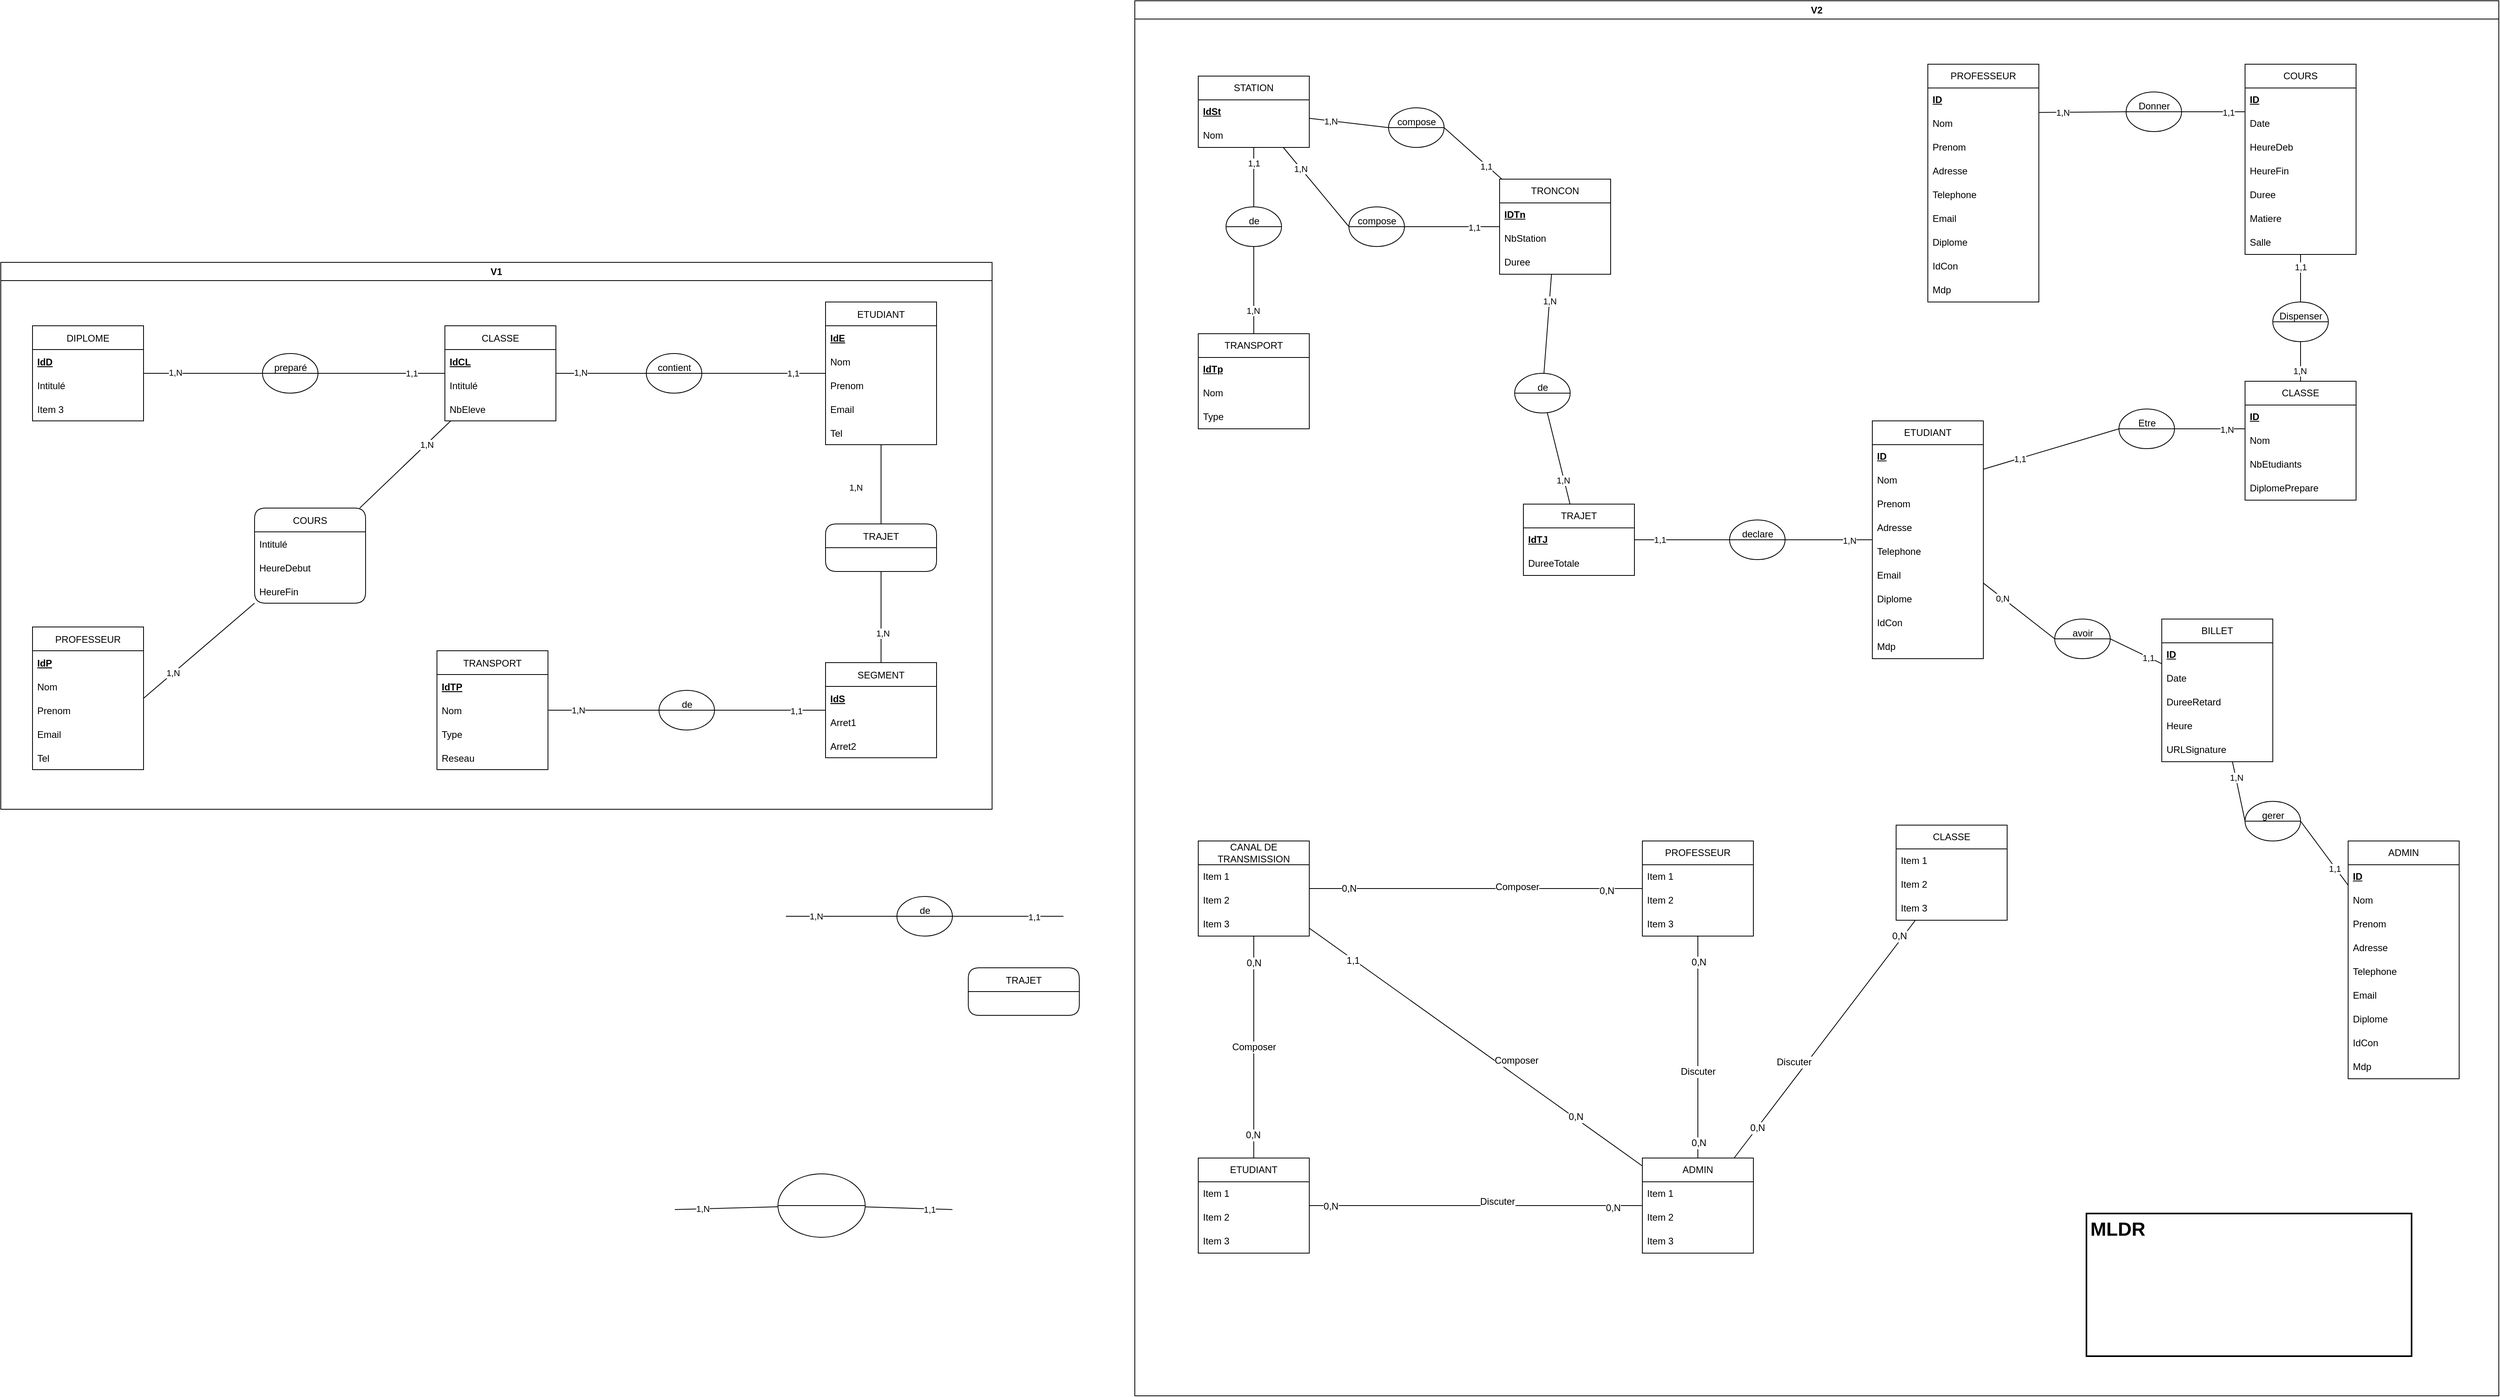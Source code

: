 <mxfile version="20.4.0" type="github">
  <diagram id="ntwZN9jLrbFkZiTQ13Ez" name="Page-1">
    <mxGraphModel dx="3508" dy="2362" grid="1" gridSize="10" guides="1" tooltips="1" connect="1" arrows="1" fold="1" page="1" pageScale="1" pageWidth="827" pageHeight="1169" math="0" shadow="0">
      <root>
        <mxCell id="0" />
        <mxCell id="1" parent="0" />
        <mxCell id="YvM7rf__rvNZfSff4V5Y-11" value="DIPLOME" style="swimlane;fontStyle=0;childLayout=stackLayout;horizontal=1;startSize=30;horizontalStack=0;resizeParent=1;resizeParentMax=0;resizeLast=0;collapsible=1;marginBottom=0;" parent="1" vertex="1">
          <mxGeometry x="-1480" y="160" width="140" height="120" as="geometry" />
        </mxCell>
        <mxCell id="YvM7rf__rvNZfSff4V5Y-12" value="IdD" style="text;strokeColor=none;fillColor=none;align=left;verticalAlign=middle;spacingLeft=4;spacingRight=4;overflow=hidden;points=[[0,0.5],[1,0.5]];portConstraint=eastwest;rotatable=0;fontStyle=5" parent="YvM7rf__rvNZfSff4V5Y-11" vertex="1">
          <mxGeometry y="30" width="140" height="30" as="geometry" />
        </mxCell>
        <mxCell id="YvM7rf__rvNZfSff4V5Y-13" value="Intitulé" style="text;strokeColor=none;fillColor=none;align=left;verticalAlign=middle;spacingLeft=4;spacingRight=4;overflow=hidden;points=[[0,0.5],[1,0.5]];portConstraint=eastwest;rotatable=0;" parent="YvM7rf__rvNZfSff4V5Y-11" vertex="1">
          <mxGeometry y="60" width="140" height="30" as="geometry" />
        </mxCell>
        <mxCell id="YvM7rf__rvNZfSff4V5Y-14" value="Item 3" style="text;strokeColor=none;fillColor=none;align=left;verticalAlign=middle;spacingLeft=4;spacingRight=4;overflow=hidden;points=[[0,0.5],[1,0.5]];portConstraint=eastwest;rotatable=0;" parent="YvM7rf__rvNZfSff4V5Y-11" vertex="1">
          <mxGeometry y="90" width="140" height="30" as="geometry" />
        </mxCell>
        <mxCell id="YvM7rf__rvNZfSff4V5Y-35" value="&lt;div&gt;&lt;br&gt;&lt;/div&gt;&lt;div&gt;preparé&lt;br&gt;&lt;/div&gt;&lt;div&gt;&lt;br&gt;&lt;/div&gt;&lt;div&gt;&lt;br&gt;&lt;/div&gt;" style="shape=ellipse;container=1;horizontal=1;horizontalStack=0;resizeParent=1;resizeParentMax=0;resizeLast=0;html=1;dashed=0;collapsible=0;" parent="1" vertex="1">
          <mxGeometry x="-1190" y="195" width="70" height="50" as="geometry" />
        </mxCell>
        <mxCell id="YvM7rf__rvNZfSff4V5Y-36" value="" style="line;strokeWidth=1;fillColor=none;rotatable=0;labelPosition=right;points=[];portConstraint=eastwest;dashed=0;resizeWidth=1;" parent="YvM7rf__rvNZfSff4V5Y-35" vertex="1">
          <mxGeometry y="22.917" width="70" height="4.167" as="geometry" />
        </mxCell>
        <mxCell id="YvM7rf__rvNZfSff4V5Y-37" value="" style="endArrow=none;html=1;rounded=0;entryX=0;entryY=0.5;entryDx=0;entryDy=0;exitX=1;exitY=0.5;exitDx=0;exitDy=0;" parent="1" source="YvM7rf__rvNZfSff4V5Y-11" target="YvM7rf__rvNZfSff4V5Y-35" edge="1">
          <mxGeometry width="50" height="50" relative="1" as="geometry">
            <mxPoint x="-1300" y="225" as="sourcePoint" />
            <mxPoint x="-1420" y="360" as="targetPoint" />
          </mxGeometry>
        </mxCell>
        <mxCell id="YvM7rf__rvNZfSff4V5Y-38" value="1,N" style="edgeLabel;html=1;align=center;verticalAlign=middle;resizable=0;points=[];" parent="YvM7rf__rvNZfSff4V5Y-37" vertex="1" connectable="0">
          <mxGeometry x="-0.467" y="1" relative="1" as="geometry">
            <mxPoint as="offset" />
          </mxGeometry>
        </mxCell>
        <mxCell id="YvM7rf__rvNZfSff4V5Y-39" value="" style="endArrow=none;html=1;rounded=0;entryX=1;entryY=0.5;entryDx=0;entryDy=0;exitX=0;exitY=0.5;exitDx=0;exitDy=0;" parent="1" source="YvM7rf__rvNZfSff4V5Y-42" target="YvM7rf__rvNZfSff4V5Y-35" edge="1">
          <mxGeometry width="50" height="50" relative="1" as="geometry">
            <mxPoint x="-1040" y="210" as="sourcePoint" />
            <mxPoint x="-1130" y="280" as="targetPoint" />
          </mxGeometry>
        </mxCell>
        <mxCell id="YvM7rf__rvNZfSff4V5Y-40" value="1,1" style="edgeLabel;html=1;align=center;verticalAlign=middle;resizable=0;points=[];" parent="YvM7rf__rvNZfSff4V5Y-39" vertex="1" connectable="0">
          <mxGeometry x="-0.467" relative="1" as="geometry">
            <mxPoint as="offset" />
          </mxGeometry>
        </mxCell>
        <mxCell id="YvM7rf__rvNZfSff4V5Y-42" value="CLASSE" style="swimlane;fontStyle=0;childLayout=stackLayout;horizontal=1;startSize=30;horizontalStack=0;resizeParent=1;resizeParentMax=0;resizeLast=0;collapsible=1;marginBottom=0;rounded=0;" parent="1" vertex="1">
          <mxGeometry x="-960" y="160" width="140" height="120" as="geometry" />
        </mxCell>
        <mxCell id="YvM7rf__rvNZfSff4V5Y-43" value="IdCL" style="text;strokeColor=none;fillColor=none;align=left;verticalAlign=middle;spacingLeft=4;spacingRight=4;overflow=hidden;points=[[0,0.5],[1,0.5]];portConstraint=eastwest;rotatable=0;rounded=1;fontStyle=5" parent="YvM7rf__rvNZfSff4V5Y-42" vertex="1">
          <mxGeometry y="30" width="140" height="30" as="geometry" />
        </mxCell>
        <mxCell id="YvM7rf__rvNZfSff4V5Y-44" value="Intitulé" style="text;strokeColor=none;fillColor=none;align=left;verticalAlign=middle;spacingLeft=4;spacingRight=4;overflow=hidden;points=[[0,0.5],[1,0.5]];portConstraint=eastwest;rotatable=0;rounded=1;" parent="YvM7rf__rvNZfSff4V5Y-42" vertex="1">
          <mxGeometry y="60" width="140" height="30" as="geometry" />
        </mxCell>
        <mxCell id="YvM7rf__rvNZfSff4V5Y-45" value="NbEleve" style="text;strokeColor=none;fillColor=none;align=left;verticalAlign=middle;spacingLeft=4;spacingRight=4;overflow=hidden;points=[[0,0.5],[1,0.5]];portConstraint=eastwest;rotatable=0;rounded=1;" parent="YvM7rf__rvNZfSff4V5Y-42" vertex="1">
          <mxGeometry y="90" width="140" height="30" as="geometry" />
        </mxCell>
        <mxCell id="YvM7rf__rvNZfSff4V5Y-46" value="ETUDIANT" style="swimlane;fontStyle=0;childLayout=stackLayout;horizontal=1;startSize=30;horizontalStack=0;resizeParent=1;resizeParentMax=0;resizeLast=0;collapsible=1;marginBottom=0;rounded=0;" parent="1" vertex="1">
          <mxGeometry x="-480" y="130" width="140" height="180" as="geometry" />
        </mxCell>
        <mxCell id="YvM7rf__rvNZfSff4V5Y-47" value="IdE" style="text;strokeColor=none;fillColor=none;align=left;verticalAlign=middle;spacingLeft=4;spacingRight=4;overflow=hidden;points=[[0,0.5],[1,0.5]];portConstraint=eastwest;rotatable=0;rounded=1;fontStyle=5" parent="YvM7rf__rvNZfSff4V5Y-46" vertex="1">
          <mxGeometry y="30" width="140" height="30" as="geometry" />
        </mxCell>
        <mxCell id="YvM7rf__rvNZfSff4V5Y-48" value="Nom" style="text;strokeColor=none;fillColor=none;align=left;verticalAlign=middle;spacingLeft=4;spacingRight=4;overflow=hidden;points=[[0,0.5],[1,0.5]];portConstraint=eastwest;rotatable=0;rounded=1;" parent="YvM7rf__rvNZfSff4V5Y-46" vertex="1">
          <mxGeometry y="60" width="140" height="30" as="geometry" />
        </mxCell>
        <mxCell id="YvM7rf__rvNZfSff4V5Y-49" value="Prenom" style="text;strokeColor=none;fillColor=none;align=left;verticalAlign=middle;spacingLeft=4;spacingRight=4;overflow=hidden;points=[[0,0.5],[1,0.5]];portConstraint=eastwest;rotatable=0;rounded=1;" parent="YvM7rf__rvNZfSff4V5Y-46" vertex="1">
          <mxGeometry y="90" width="140" height="30" as="geometry" />
        </mxCell>
        <mxCell id="YvM7rf__rvNZfSff4V5Y-52" value="Email    " style="text;strokeColor=none;fillColor=none;align=left;verticalAlign=middle;spacingLeft=4;spacingRight=4;overflow=hidden;points=[[0,0.5],[1,0.5]];portConstraint=eastwest;rotatable=0;rounded=1;" parent="YvM7rf__rvNZfSff4V5Y-46" vertex="1">
          <mxGeometry y="120" width="140" height="30" as="geometry" />
        </mxCell>
        <mxCell id="YvM7rf__rvNZfSff4V5Y-51" value="Tel" style="text;strokeColor=none;fillColor=none;align=left;verticalAlign=middle;spacingLeft=4;spacingRight=4;overflow=hidden;points=[[0,0.5],[1,0.5]];portConstraint=eastwest;rotatable=0;rounded=1;" parent="YvM7rf__rvNZfSff4V5Y-46" vertex="1">
          <mxGeometry y="150" width="140" height="30" as="geometry" />
        </mxCell>
        <mxCell id="YvM7rf__rvNZfSff4V5Y-53" value="&lt;div&gt;&lt;br&gt;&lt;/div&gt;&lt;div&gt;contient&lt;br&gt;&lt;/div&gt;&lt;div&gt;&lt;br&gt;&lt;/div&gt;&lt;div&gt;&lt;br&gt;&lt;/div&gt;" style="shape=ellipse;container=1;horizontal=1;horizontalStack=0;resizeParent=1;resizeParentMax=0;resizeLast=0;html=1;dashed=0;collapsible=0;" parent="1" vertex="1">
          <mxGeometry x="-706" y="195" width="70" height="50" as="geometry" />
        </mxCell>
        <mxCell id="YvM7rf__rvNZfSff4V5Y-54" value="" style="line;strokeWidth=1;fillColor=none;rotatable=0;labelPosition=right;points=[];portConstraint=eastwest;dashed=0;resizeWidth=1;" parent="YvM7rf__rvNZfSff4V5Y-53" vertex="1">
          <mxGeometry y="22.917" width="70" height="4.167" as="geometry" />
        </mxCell>
        <mxCell id="YvM7rf__rvNZfSff4V5Y-55" value="" style="endArrow=none;html=1;rounded=0;entryX=0;entryY=0.5;entryDx=0;entryDy=0;exitX=1;exitY=0.5;exitDx=0;exitDy=0;" parent="1" source="YvM7rf__rvNZfSff4V5Y-42" target="YvM7rf__rvNZfSff4V5Y-53" edge="1">
          <mxGeometry width="50" height="50" relative="1" as="geometry">
            <mxPoint x="-790" y="235" as="sourcePoint" />
            <mxPoint x="-1040" y="560" as="targetPoint" />
          </mxGeometry>
        </mxCell>
        <mxCell id="YvM7rf__rvNZfSff4V5Y-56" value="1,N" style="edgeLabel;html=1;align=center;verticalAlign=middle;resizable=0;points=[];" parent="YvM7rf__rvNZfSff4V5Y-55" vertex="1" connectable="0">
          <mxGeometry x="-0.467" y="1" relative="1" as="geometry">
            <mxPoint as="offset" />
          </mxGeometry>
        </mxCell>
        <mxCell id="YvM7rf__rvNZfSff4V5Y-57" value="" style="endArrow=none;html=1;rounded=0;entryX=1;entryY=0.5;entryDx=0;entryDy=0;" parent="1" source="YvM7rf__rvNZfSff4V5Y-46" target="YvM7rf__rvNZfSff4V5Y-53" edge="1">
          <mxGeometry width="50" height="50" relative="1" as="geometry">
            <mxPoint x="-520" y="220" as="sourcePoint" />
            <mxPoint x="-940" y="480" as="targetPoint" />
          </mxGeometry>
        </mxCell>
        <mxCell id="YvM7rf__rvNZfSff4V5Y-58" value="1,1" style="edgeLabel;html=1;align=center;verticalAlign=middle;resizable=0;points=[];" parent="YvM7rf__rvNZfSff4V5Y-57" vertex="1" connectable="0">
          <mxGeometry x="-0.467" relative="1" as="geometry">
            <mxPoint as="offset" />
          </mxGeometry>
        </mxCell>
        <mxCell id="YvM7rf__rvNZfSff4V5Y-59" value="PROFESSEUR" style="swimlane;fontStyle=0;childLayout=stackLayout;horizontal=1;startSize=30;horizontalStack=0;resizeParent=1;resizeParentMax=0;resizeLast=0;collapsible=1;marginBottom=0;rounded=0;" parent="1" vertex="1">
          <mxGeometry x="-1480" y="540" width="140" height="180" as="geometry" />
        </mxCell>
        <mxCell id="YvM7rf__rvNZfSff4V5Y-60" value="IdP" style="text;strokeColor=none;fillColor=none;align=left;verticalAlign=middle;spacingLeft=4;spacingRight=4;overflow=hidden;points=[[0,0.5],[1,0.5]];portConstraint=eastwest;rotatable=0;rounded=0;fontStyle=5" parent="YvM7rf__rvNZfSff4V5Y-59" vertex="1">
          <mxGeometry y="30" width="140" height="30" as="geometry" />
        </mxCell>
        <mxCell id="YvM7rf__rvNZfSff4V5Y-61" value="Nom    " style="text;strokeColor=none;fillColor=none;align=left;verticalAlign=middle;spacingLeft=4;spacingRight=4;overflow=hidden;points=[[0,0.5],[1,0.5]];portConstraint=eastwest;rotatable=0;rounded=0;" parent="YvM7rf__rvNZfSff4V5Y-59" vertex="1">
          <mxGeometry y="60" width="140" height="30" as="geometry" />
        </mxCell>
        <mxCell id="YvM7rf__rvNZfSff4V5Y-62" value="Prenom" style="text;strokeColor=none;fillColor=none;align=left;verticalAlign=middle;spacingLeft=4;spacingRight=4;overflow=hidden;points=[[0,0.5],[1,0.5]];portConstraint=eastwest;rotatable=0;rounded=0;" parent="YvM7rf__rvNZfSff4V5Y-59" vertex="1">
          <mxGeometry y="90" width="140" height="30" as="geometry" />
        </mxCell>
        <mxCell id="YvM7rf__rvNZfSff4V5Y-63" value="Email    " style="text;strokeColor=none;fillColor=none;align=left;verticalAlign=middle;spacingLeft=4;spacingRight=4;overflow=hidden;points=[[0,0.5],[1,0.5]];portConstraint=eastwest;rotatable=0;rounded=0;" parent="YvM7rf__rvNZfSff4V5Y-59" vertex="1">
          <mxGeometry y="120" width="140" height="30" as="geometry" />
        </mxCell>
        <mxCell id="YvM7rf__rvNZfSff4V5Y-64" value="Tel" style="text;strokeColor=none;fillColor=none;align=left;verticalAlign=middle;spacingLeft=4;spacingRight=4;overflow=hidden;points=[[0,0.5],[1,0.5]];portConstraint=eastwest;rotatable=0;rounded=0;" parent="YvM7rf__rvNZfSff4V5Y-59" vertex="1">
          <mxGeometry y="150" width="140" height="30" as="geometry" />
        </mxCell>
        <mxCell id="YvM7rf__rvNZfSff4V5Y-71" value="" style="endArrow=none;html=1;rounded=0;exitX=1;exitY=0.5;exitDx=0;exitDy=0;" parent="1" source="YvM7rf__rvNZfSff4V5Y-59" target="YvM7rf__rvNZfSff4V5Y-122" edge="1">
          <mxGeometry width="50" height="50" relative="1" as="geometry">
            <mxPoint x="-1320" y="575" as="sourcePoint" />
            <mxPoint x="-1270" y="550" as="targetPoint" />
          </mxGeometry>
        </mxCell>
        <mxCell id="YvM7rf__rvNZfSff4V5Y-72" value="1,N" style="edgeLabel;html=1;align=center;verticalAlign=middle;resizable=0;points=[];" parent="YvM7rf__rvNZfSff4V5Y-71" vertex="1" connectable="0">
          <mxGeometry x="-0.467" y="1" relative="1" as="geometry">
            <mxPoint as="offset" />
          </mxGeometry>
        </mxCell>
        <mxCell id="YvM7rf__rvNZfSff4V5Y-79" value="" style="endArrow=none;html=1;rounded=0;" parent="1" source="YvM7rf__rvNZfSff4V5Y-42" target="YvM7rf__rvNZfSff4V5Y-122" edge="1">
          <mxGeometry width="50" height="50" relative="1" as="geometry">
            <mxPoint x="-660" y="445" as="sourcePoint" />
            <mxPoint x="-910.0" y="365.0" as="targetPoint" />
          </mxGeometry>
        </mxCell>
        <mxCell id="YvM7rf__rvNZfSff4V5Y-80" value="1,N" style="edgeLabel;html=1;align=center;verticalAlign=middle;resizable=0;points=[];" parent="YvM7rf__rvNZfSff4V5Y-79" vertex="1" connectable="0">
          <mxGeometry x="-0.467" relative="1" as="geometry">
            <mxPoint as="offset" />
          </mxGeometry>
        </mxCell>
        <mxCell id="YvM7rf__rvNZfSff4V5Y-81" value="TRANSPORT" style="swimlane;fontStyle=0;childLayout=stackLayout;horizontal=1;startSize=30;horizontalStack=0;resizeParent=1;resizeParentMax=0;resizeLast=0;collapsible=1;marginBottom=0;rounded=0;" parent="1" vertex="1">
          <mxGeometry x="-970" y="570" width="140" height="150" as="geometry" />
        </mxCell>
        <mxCell id="YvM7rf__rvNZfSff4V5Y-82" value="IdTP" style="text;strokeColor=none;fillColor=none;align=left;verticalAlign=middle;spacingLeft=4;spacingRight=4;overflow=hidden;points=[[0,0.5],[1,0.5]];portConstraint=eastwest;rotatable=0;rounded=0;fontStyle=5" parent="YvM7rf__rvNZfSff4V5Y-81" vertex="1">
          <mxGeometry y="30" width="140" height="30" as="geometry" />
        </mxCell>
        <mxCell id="YvM7rf__rvNZfSff4V5Y-83" value="Nom" style="text;strokeColor=none;fillColor=none;align=left;verticalAlign=middle;spacingLeft=4;spacingRight=4;overflow=hidden;points=[[0,0.5],[1,0.5]];portConstraint=eastwest;rotatable=0;rounded=0;" parent="YvM7rf__rvNZfSff4V5Y-81" vertex="1">
          <mxGeometry y="60" width="140" height="30" as="geometry" />
        </mxCell>
        <mxCell id="YvM7rf__rvNZfSff4V5Y-84" value="Type" style="text;strokeColor=none;fillColor=none;align=left;verticalAlign=middle;spacingLeft=4;spacingRight=4;overflow=hidden;points=[[0,0.5],[1,0.5]];portConstraint=eastwest;rotatable=0;rounded=0;" parent="YvM7rf__rvNZfSff4V5Y-81" vertex="1">
          <mxGeometry y="90" width="140" height="30" as="geometry" />
        </mxCell>
        <mxCell id="YvM7rf__rvNZfSff4V5Y-85" value="Reseau" style="text;strokeColor=none;fillColor=none;align=left;verticalAlign=middle;spacingLeft=4;spacingRight=4;overflow=hidden;points=[[0,0.5],[1,0.5]];portConstraint=eastwest;rotatable=0;rounded=0;" parent="YvM7rf__rvNZfSff4V5Y-81" vertex="1">
          <mxGeometry y="120" width="140" height="30" as="geometry" />
        </mxCell>
        <mxCell id="YvM7rf__rvNZfSff4V5Y-87" value="SEGMENT" style="swimlane;fontStyle=0;childLayout=stackLayout;horizontal=1;startSize=30;horizontalStack=0;resizeParent=1;resizeParentMax=0;resizeLast=0;collapsible=1;marginBottom=0;rounded=0;" parent="1" vertex="1">
          <mxGeometry x="-480" y="585" width="140" height="120" as="geometry" />
        </mxCell>
        <mxCell id="YvM7rf__rvNZfSff4V5Y-88" value="IdS" style="text;strokeColor=none;fillColor=none;align=left;verticalAlign=middle;spacingLeft=4;spacingRight=4;overflow=hidden;points=[[0,0.5],[1,0.5]];portConstraint=eastwest;rotatable=0;rounded=0;fontStyle=5" parent="YvM7rf__rvNZfSff4V5Y-87" vertex="1">
          <mxGeometry y="30" width="140" height="30" as="geometry" />
        </mxCell>
        <mxCell id="YvM7rf__rvNZfSff4V5Y-89" value="Arret1" style="text;strokeColor=none;fillColor=none;align=left;verticalAlign=middle;spacingLeft=4;spacingRight=4;overflow=hidden;points=[[0,0.5],[1,0.5]];portConstraint=eastwest;rotatable=0;rounded=0;" parent="YvM7rf__rvNZfSff4V5Y-87" vertex="1">
          <mxGeometry y="60" width="140" height="30" as="geometry" />
        </mxCell>
        <mxCell id="YvM7rf__rvNZfSff4V5Y-90" value="Arret2" style="text;strokeColor=none;fillColor=none;align=left;verticalAlign=middle;spacingLeft=4;spacingRight=4;overflow=hidden;points=[[0,0.5],[1,0.5]];portConstraint=eastwest;rotatable=0;rounded=0;" parent="YvM7rf__rvNZfSff4V5Y-87" vertex="1">
          <mxGeometry y="90" width="140" height="30" as="geometry" />
        </mxCell>
        <mxCell id="YvM7rf__rvNZfSff4V5Y-91" value="&lt;div&gt;de&lt;br&gt;&lt;/div&gt;&lt;div&gt;&lt;br&gt;&lt;/div&gt;" style="shape=ellipse;container=1;horizontal=1;horizontalStack=0;resizeParent=1;resizeParentMax=0;resizeLast=0;html=1;dashed=0;collapsible=0;" parent="1" vertex="1">
          <mxGeometry x="-690" y="620" width="70" height="50" as="geometry" />
        </mxCell>
        <mxCell id="YvM7rf__rvNZfSff4V5Y-92" value="" style="line;strokeWidth=1;fillColor=none;rotatable=0;labelPosition=right;points=[];portConstraint=eastwest;dashed=0;resizeWidth=1;" parent="YvM7rf__rvNZfSff4V5Y-91" vertex="1">
          <mxGeometry y="22.917" width="70" height="4.167" as="geometry" />
        </mxCell>
        <mxCell id="YvM7rf__rvNZfSff4V5Y-93" value="" style="endArrow=none;html=1;rounded=0;entryX=1;entryY=0.5;entryDx=0;entryDy=0;" parent="1" source="YvM7rf__rvNZfSff4V5Y-87" target="YvM7rf__rvNZfSff4V5Y-91" edge="1">
          <mxGeometry width="50" height="50" relative="1" as="geometry">
            <mxPoint x="-340" y="405" as="sourcePoint" />
            <mxPoint x="-650" y="600" as="targetPoint" />
          </mxGeometry>
        </mxCell>
        <mxCell id="YvM7rf__rvNZfSff4V5Y-94" value="1,1" style="edgeLabel;html=1;align=center;verticalAlign=middle;resizable=0;points=[];" parent="YvM7rf__rvNZfSff4V5Y-93" vertex="1" connectable="0">
          <mxGeometry x="-0.467" y="1" relative="1" as="geometry">
            <mxPoint as="offset" />
          </mxGeometry>
        </mxCell>
        <mxCell id="YvM7rf__rvNZfSff4V5Y-95" value="" style="endArrow=none;html=1;rounded=0;entryX=0;entryY=0.5;entryDx=0;entryDy=0;" parent="1" source="YvM7rf__rvNZfSff4V5Y-81" target="YvM7rf__rvNZfSff4V5Y-91" edge="1">
          <mxGeometry width="50" height="50" relative="1" as="geometry">
            <mxPoint x="-890" y="415" as="sourcePoint" />
            <mxPoint x="-970" y="470" as="targetPoint" />
          </mxGeometry>
        </mxCell>
        <mxCell id="YvM7rf__rvNZfSff4V5Y-96" value="1,N" style="edgeLabel;html=1;align=center;verticalAlign=middle;resizable=0;points=[];" parent="YvM7rf__rvNZfSff4V5Y-95" vertex="1" connectable="0">
          <mxGeometry x="-0.467" relative="1" as="geometry">
            <mxPoint as="offset" />
          </mxGeometry>
        </mxCell>
        <mxCell id="YvM7rf__rvNZfSff4V5Y-101" value="TRAJET" style="rounded=1;swimlane;fontStyle=0;childLayout=stackLayout;horizontal=1;startSize=30;horizontalStack=0;resizeParent=1;resizeParentMax=0;resizeLast=0;collapsible=1;marginBottom=0;" parent="1" vertex="1">
          <mxGeometry x="-480" y="410" width="140" height="60" as="geometry" />
        </mxCell>
        <mxCell id="YvM7rf__rvNZfSff4V5Y-117" value="" style="endArrow=none;html=1;rounded=0;" parent="1" source="YvM7rf__rvNZfSff4V5Y-101" target="YvM7rf__rvNZfSff4V5Y-46" edge="1">
          <mxGeometry width="50" height="50" relative="1" as="geometry">
            <mxPoint x="-730" y="420" as="sourcePoint" />
            <mxPoint x="-680" y="370" as="targetPoint" />
          </mxGeometry>
        </mxCell>
        <mxCell id="YvM7rf__rvNZfSff4V5Y-118" value="1,N" style="edgeLabel;html=1;align=center;verticalAlign=middle;resizable=0;points=[];" parent="YvM7rf__rvNZfSff4V5Y-117" vertex="1" connectable="0">
          <mxGeometry x="0.778" relative="1" as="geometry">
            <mxPoint x="-32" y="43" as="offset" />
          </mxGeometry>
        </mxCell>
        <mxCell id="YvM7rf__rvNZfSff4V5Y-119" value="" style="endArrow=none;html=1;rounded=0;" parent="1" source="YvM7rf__rvNZfSff4V5Y-87" target="YvM7rf__rvNZfSff4V5Y-101" edge="1">
          <mxGeometry width="50" height="50" relative="1" as="geometry">
            <mxPoint x="-565.0" y="450" as="sourcePoint" />
            <mxPoint x="-467.5" y="320" as="targetPoint" />
          </mxGeometry>
        </mxCell>
        <mxCell id="YvM7rf__rvNZfSff4V5Y-120" value="1,N" style="edgeLabel;html=1;align=center;verticalAlign=middle;resizable=0;points=[];" parent="YvM7rf__rvNZfSff4V5Y-119" vertex="1" connectable="0">
          <mxGeometry x="0.778" relative="1" as="geometry">
            <mxPoint x="2" y="65" as="offset" />
          </mxGeometry>
        </mxCell>
        <mxCell id="YvM7rf__rvNZfSff4V5Y-122" value="COURS" style="rounded=1;swimlane;fontStyle=0;childLayout=stackLayout;horizontal=1;startSize=30;horizontalStack=0;resizeParent=1;resizeParentMax=0;resizeLast=0;collapsible=1;marginBottom=0;" parent="1" vertex="1">
          <mxGeometry x="-1200" y="390" width="140" height="120" as="geometry" />
        </mxCell>
        <mxCell id="YvM7rf__rvNZfSff4V5Y-123" value="Intitulé" style="text;strokeColor=none;fillColor=none;align=left;verticalAlign=middle;spacingLeft=4;spacingRight=4;overflow=hidden;points=[[0,0.5],[1,0.5]];portConstraint=eastwest;rotatable=0;" parent="YvM7rf__rvNZfSff4V5Y-122" vertex="1">
          <mxGeometry y="30" width="140" height="30" as="geometry" />
        </mxCell>
        <mxCell id="YvM7rf__rvNZfSff4V5Y-124" value="HeureDebut    " style="text;strokeColor=none;fillColor=none;align=left;verticalAlign=middle;spacingLeft=4;spacingRight=4;overflow=hidden;points=[[0,0.5],[1,0.5]];portConstraint=eastwest;rotatable=0;" parent="YvM7rf__rvNZfSff4V5Y-122" vertex="1">
          <mxGeometry y="60" width="140" height="30" as="geometry" />
        </mxCell>
        <mxCell id="YvM7rf__rvNZfSff4V5Y-125" value="HeureFin" style="text;strokeColor=none;fillColor=none;align=left;verticalAlign=middle;spacingLeft=4;spacingRight=4;overflow=hidden;points=[[0,0.5],[1,0.5]];portConstraint=eastwest;rotatable=0;" parent="YvM7rf__rvNZfSff4V5Y-122" vertex="1">
          <mxGeometry y="90" width="140" height="30" as="geometry" />
        </mxCell>
        <mxCell id="u7hhSnUpqo7W0qD7Zvtp-2" value="V1" style="swimlane;whiteSpace=wrap;html=1;" parent="1" vertex="1">
          <mxGeometry x="-1520" y="80" width="1250" height="690" as="geometry" />
        </mxCell>
        <mxCell id="u7hhSnUpqo7W0qD7Zvtp-3" value="V2" style="swimlane;whiteSpace=wrap;html=1;" parent="1" vertex="1">
          <mxGeometry x="-90" y="-250" width="1720" height="1760" as="geometry" />
        </mxCell>
        <mxCell id="u7hhSnUpqo7W0qD7Zvtp-20" value="TRANSPORT" style="swimlane;fontStyle=0;childLayout=stackLayout;horizontal=1;startSize=30;horizontalStack=0;resizeParent=1;resizeParentMax=0;resizeLast=0;collapsible=1;marginBottom=0;whiteSpace=wrap;html=1;" parent="u7hhSnUpqo7W0qD7Zvtp-3" vertex="1">
          <mxGeometry x="80" y="420" width="140" height="120" as="geometry" />
        </mxCell>
        <mxCell id="u7hhSnUpqo7W0qD7Zvtp-21" value="&lt;div&gt;&lt;b&gt;&lt;u&gt;IdTp&lt;/u&gt;&lt;/b&gt;&lt;/div&gt;" style="text;strokeColor=none;fillColor=none;align=left;verticalAlign=middle;spacingLeft=4;spacingRight=4;overflow=hidden;points=[[0,0.5],[1,0.5]];portConstraint=eastwest;rotatable=0;whiteSpace=wrap;html=1;" parent="u7hhSnUpqo7W0qD7Zvtp-20" vertex="1">
          <mxGeometry y="30" width="140" height="30" as="geometry" />
        </mxCell>
        <mxCell id="u7hhSnUpqo7W0qD7Zvtp-22" value="Nom" style="text;strokeColor=none;fillColor=none;align=left;verticalAlign=middle;spacingLeft=4;spacingRight=4;overflow=hidden;points=[[0,0.5],[1,0.5]];portConstraint=eastwest;rotatable=0;whiteSpace=wrap;html=1;" parent="u7hhSnUpqo7W0qD7Zvtp-20" vertex="1">
          <mxGeometry y="60" width="140" height="30" as="geometry" />
        </mxCell>
        <mxCell id="aZVgKQXxo3GAIQlFuhNd-25" value="Type" style="text;strokeColor=none;fillColor=none;align=left;verticalAlign=middle;spacingLeft=4;spacingRight=4;overflow=hidden;points=[[0,0.5],[1,0.5]];portConstraint=eastwest;rotatable=0;whiteSpace=wrap;html=1;" vertex="1" parent="u7hhSnUpqo7W0qD7Zvtp-20">
          <mxGeometry y="90" width="140" height="30" as="geometry" />
        </mxCell>
        <mxCell id="u7hhSnUpqo7W0qD7Zvtp-32" value="ADMIN" style="swimlane;fontStyle=0;childLayout=stackLayout;horizontal=1;startSize=30;horizontalStack=0;resizeParent=1;resizeParentMax=0;resizeLast=0;collapsible=1;marginBottom=0;whiteSpace=wrap;html=1;" parent="u7hhSnUpqo7W0qD7Zvtp-3" vertex="1">
          <mxGeometry x="1530" y="1060" width="140" height="300" as="geometry" />
        </mxCell>
        <mxCell id="-849NrVBAGsqTV4DPG-j-39" value="&lt;b&gt;&lt;u&gt;ID&lt;/u&gt;&lt;/b&gt;" style="text;strokeColor=none;fillColor=none;align=left;verticalAlign=middle;spacingLeft=4;spacingRight=4;overflow=hidden;points=[[0,0.5],[1,0.5]];portConstraint=eastwest;rotatable=0;whiteSpace=wrap;html=1;" parent="u7hhSnUpqo7W0qD7Zvtp-32" vertex="1">
          <mxGeometry y="30" width="140" height="30" as="geometry" />
        </mxCell>
        <mxCell id="-849NrVBAGsqTV4DPG-j-42" value="Nom" style="text;strokeColor=none;fillColor=none;align=left;verticalAlign=middle;spacingLeft=4;spacingRight=4;overflow=hidden;points=[[0,0.5],[1,0.5]];portConstraint=eastwest;rotatable=0;whiteSpace=wrap;html=1;" parent="u7hhSnUpqo7W0qD7Zvtp-32" vertex="1">
          <mxGeometry y="60" width="140" height="30" as="geometry" />
        </mxCell>
        <mxCell id="-849NrVBAGsqTV4DPG-j-43" value="Prenom" style="text;strokeColor=none;fillColor=none;align=left;verticalAlign=middle;spacingLeft=4;spacingRight=4;overflow=hidden;points=[[0,0.5],[1,0.5]];portConstraint=eastwest;rotatable=0;whiteSpace=wrap;html=1;" parent="u7hhSnUpqo7W0qD7Zvtp-32" vertex="1">
          <mxGeometry y="90" width="140" height="30" as="geometry" />
        </mxCell>
        <mxCell id="-849NrVBAGsqTV4DPG-j-44" value="Adresse" style="text;strokeColor=none;fillColor=none;align=left;verticalAlign=middle;spacingLeft=4;spacingRight=4;overflow=hidden;points=[[0,0.5],[1,0.5]];portConstraint=eastwest;rotatable=0;whiteSpace=wrap;html=1;" parent="u7hhSnUpqo7W0qD7Zvtp-32" vertex="1">
          <mxGeometry y="120" width="140" height="30" as="geometry" />
        </mxCell>
        <mxCell id="-849NrVBAGsqTV4DPG-j-45" value="Telephone" style="text;strokeColor=none;fillColor=none;align=left;verticalAlign=middle;spacingLeft=4;spacingRight=4;overflow=hidden;points=[[0,0.5],[1,0.5]];portConstraint=eastwest;rotatable=0;whiteSpace=wrap;html=1;" parent="u7hhSnUpqo7W0qD7Zvtp-32" vertex="1">
          <mxGeometry y="150" width="140" height="30" as="geometry" />
        </mxCell>
        <mxCell id="-849NrVBAGsqTV4DPG-j-47" value="Email" style="text;strokeColor=none;fillColor=none;align=left;verticalAlign=middle;spacingLeft=4;spacingRight=4;overflow=hidden;points=[[0,0.5],[1,0.5]];portConstraint=eastwest;rotatable=0;whiteSpace=wrap;html=1;" parent="u7hhSnUpqo7W0qD7Zvtp-32" vertex="1">
          <mxGeometry y="180" width="140" height="30" as="geometry" />
        </mxCell>
        <mxCell id="-849NrVBAGsqTV4DPG-j-46" value="Diplome" style="text;strokeColor=none;fillColor=none;align=left;verticalAlign=middle;spacingLeft=4;spacingRight=4;overflow=hidden;points=[[0,0.5],[1,0.5]];portConstraint=eastwest;rotatable=0;whiteSpace=wrap;html=1;" parent="u7hhSnUpqo7W0qD7Zvtp-32" vertex="1">
          <mxGeometry y="210" width="140" height="30" as="geometry" />
        </mxCell>
        <mxCell id="-849NrVBAGsqTV4DPG-j-41" value="IdCon" style="text;strokeColor=none;fillColor=none;align=left;verticalAlign=middle;spacingLeft=4;spacingRight=4;overflow=hidden;points=[[0,0.5],[1,0.5]];portConstraint=eastwest;rotatable=0;whiteSpace=wrap;html=1;" parent="u7hhSnUpqo7W0qD7Zvtp-32" vertex="1">
          <mxGeometry y="240" width="140" height="30" as="geometry" />
        </mxCell>
        <mxCell id="-849NrVBAGsqTV4DPG-j-40" value="Mdp" style="text;strokeColor=none;fillColor=none;align=left;verticalAlign=middle;spacingLeft=4;spacingRight=4;overflow=hidden;points=[[0,0.5],[1,0.5]];portConstraint=eastwest;rotatable=0;whiteSpace=wrap;html=1;" parent="u7hhSnUpqo7W0qD7Zvtp-32" vertex="1">
          <mxGeometry y="270" width="140" height="30" as="geometry" />
        </mxCell>
        <mxCell id="u7hhSnUpqo7W0qD7Zvtp-4" value="COURS" style="swimlane;fontStyle=0;childLayout=stackLayout;horizontal=1;startSize=30;horizontalStack=0;resizeParent=1;resizeParentMax=0;resizeLast=0;collapsible=1;marginBottom=0;whiteSpace=wrap;html=1;" parent="u7hhSnUpqo7W0qD7Zvtp-3" vertex="1">
          <mxGeometry x="1400" y="80" width="140" height="240" as="geometry" />
        </mxCell>
        <mxCell id="u7hhSnUpqo7W0qD7Zvtp-5" value="&lt;b&gt;&lt;u&gt;ID&lt;/u&gt;&lt;/b&gt;" style="text;strokeColor=none;fillColor=none;align=left;verticalAlign=middle;spacingLeft=4;spacingRight=4;overflow=hidden;points=[[0,0.5],[1,0.5]];portConstraint=eastwest;rotatable=0;whiteSpace=wrap;html=1;" parent="u7hhSnUpqo7W0qD7Zvtp-4" vertex="1">
          <mxGeometry y="30" width="140" height="30" as="geometry" />
        </mxCell>
        <mxCell id="u7hhSnUpqo7W0qD7Zvtp-6" value="Date" style="text;strokeColor=none;fillColor=none;align=left;verticalAlign=middle;spacingLeft=4;spacingRight=4;overflow=hidden;points=[[0,0.5],[1,0.5]];portConstraint=eastwest;rotatable=0;whiteSpace=wrap;html=1;" parent="u7hhSnUpqo7W0qD7Zvtp-4" vertex="1">
          <mxGeometry y="60" width="140" height="30" as="geometry" />
        </mxCell>
        <mxCell id="u7hhSnUpqo7W0qD7Zvtp-7" value="HeureDeb" style="text;strokeColor=none;fillColor=none;align=left;verticalAlign=middle;spacingLeft=4;spacingRight=4;overflow=hidden;points=[[0,0.5],[1,0.5]];portConstraint=eastwest;rotatable=0;whiteSpace=wrap;html=1;" parent="u7hhSnUpqo7W0qD7Zvtp-4" vertex="1">
          <mxGeometry y="90" width="140" height="30" as="geometry" />
        </mxCell>
        <mxCell id="-849NrVBAGsqTV4DPG-j-9" value="HeureFin" style="text;strokeColor=none;fillColor=none;align=left;verticalAlign=middle;spacingLeft=4;spacingRight=4;overflow=hidden;points=[[0,0.5],[1,0.5]];portConstraint=eastwest;rotatable=0;whiteSpace=wrap;html=1;" parent="u7hhSnUpqo7W0qD7Zvtp-4" vertex="1">
          <mxGeometry y="120" width="140" height="30" as="geometry" />
        </mxCell>
        <mxCell id="-849NrVBAGsqTV4DPG-j-11" value="Duree" style="text;strokeColor=none;fillColor=none;align=left;verticalAlign=middle;spacingLeft=4;spacingRight=4;overflow=hidden;points=[[0,0.5],[1,0.5]];portConstraint=eastwest;rotatable=0;whiteSpace=wrap;html=1;" parent="u7hhSnUpqo7W0qD7Zvtp-4" vertex="1">
          <mxGeometry y="150" width="140" height="30" as="geometry" />
        </mxCell>
        <mxCell id="-849NrVBAGsqTV4DPG-j-10" value="Matiere" style="text;strokeColor=none;fillColor=none;align=left;verticalAlign=middle;spacingLeft=4;spacingRight=4;overflow=hidden;points=[[0,0.5],[1,0.5]];portConstraint=eastwest;rotatable=0;whiteSpace=wrap;html=1;" parent="u7hhSnUpqo7W0qD7Zvtp-4" vertex="1">
          <mxGeometry y="180" width="140" height="30" as="geometry" />
        </mxCell>
        <mxCell id="-849NrVBAGsqTV4DPG-j-12" value="Salle" style="text;strokeColor=none;fillColor=none;align=left;verticalAlign=middle;spacingLeft=4;spacingRight=4;overflow=hidden;points=[[0,0.5],[1,0.5]];portConstraint=eastwest;rotatable=0;whiteSpace=wrap;html=1;" parent="u7hhSnUpqo7W0qD7Zvtp-4" vertex="1">
          <mxGeometry y="210" width="140" height="30" as="geometry" />
        </mxCell>
        <mxCell id="u7hhSnUpqo7W0qD7Zvtp-8" value="CLASSE" style="swimlane;fontStyle=0;childLayout=stackLayout;horizontal=1;startSize=30;horizontalStack=0;resizeParent=1;resizeParentMax=0;resizeLast=0;collapsible=1;marginBottom=0;whiteSpace=wrap;html=1;" parent="u7hhSnUpqo7W0qD7Zvtp-3" vertex="1">
          <mxGeometry x="1400" y="480" width="140" height="150" as="geometry" />
        </mxCell>
        <mxCell id="u7hhSnUpqo7W0qD7Zvtp-9" value="&lt;b&gt;&lt;u&gt;ID&lt;/u&gt;&lt;/b&gt;" style="text;strokeColor=none;fillColor=none;align=left;verticalAlign=middle;spacingLeft=4;spacingRight=4;overflow=hidden;points=[[0,0.5],[1,0.5]];portConstraint=eastwest;rotatable=0;whiteSpace=wrap;html=1;" parent="u7hhSnUpqo7W0qD7Zvtp-8" vertex="1">
          <mxGeometry y="30" width="140" height="30" as="geometry" />
        </mxCell>
        <mxCell id="u7hhSnUpqo7W0qD7Zvtp-10" value="Nom" style="text;strokeColor=none;fillColor=none;align=left;verticalAlign=middle;spacingLeft=4;spacingRight=4;overflow=hidden;points=[[0,0.5],[1,0.5]];portConstraint=eastwest;rotatable=0;whiteSpace=wrap;html=1;" parent="u7hhSnUpqo7W0qD7Zvtp-8" vertex="1">
          <mxGeometry y="60" width="140" height="30" as="geometry" />
        </mxCell>
        <mxCell id="u7hhSnUpqo7W0qD7Zvtp-11" value="NbEtudiants" style="text;strokeColor=none;fillColor=none;align=left;verticalAlign=middle;spacingLeft=4;spacingRight=4;overflow=hidden;points=[[0,0.5],[1,0.5]];portConstraint=eastwest;rotatable=0;whiteSpace=wrap;html=1;" parent="u7hhSnUpqo7W0qD7Zvtp-8" vertex="1">
          <mxGeometry y="90" width="140" height="30" as="geometry" />
        </mxCell>
        <mxCell id="-849NrVBAGsqTV4DPG-j-14" value="DiplomePrepare" style="text;strokeColor=none;fillColor=none;align=left;verticalAlign=middle;spacingLeft=4;spacingRight=4;overflow=hidden;points=[[0,0.5],[1,0.5]];portConstraint=eastwest;rotatable=0;whiteSpace=wrap;html=1;" parent="u7hhSnUpqo7W0qD7Zvtp-8" vertex="1">
          <mxGeometry y="120" width="140" height="30" as="geometry" />
        </mxCell>
        <mxCell id="u7hhSnUpqo7W0qD7Zvtp-12" value="ETUDIANT" style="swimlane;fontStyle=0;childLayout=stackLayout;horizontal=1;startSize=30;horizontalStack=0;resizeParent=1;resizeParentMax=0;resizeLast=0;collapsible=1;marginBottom=0;whiteSpace=wrap;html=1;" parent="u7hhSnUpqo7W0qD7Zvtp-3" vertex="1">
          <mxGeometry x="930" y="530" width="140" height="300" as="geometry" />
        </mxCell>
        <mxCell id="u7hhSnUpqo7W0qD7Zvtp-13" value="&lt;b&gt;&lt;u&gt;ID&lt;/u&gt;&lt;/b&gt;" style="text;strokeColor=none;fillColor=none;align=left;verticalAlign=middle;spacingLeft=4;spacingRight=4;overflow=hidden;points=[[0,0.5],[1,0.5]];portConstraint=eastwest;rotatable=0;whiteSpace=wrap;html=1;" parent="u7hhSnUpqo7W0qD7Zvtp-12" vertex="1">
          <mxGeometry y="30" width="140" height="30" as="geometry" />
        </mxCell>
        <mxCell id="u7hhSnUpqo7W0qD7Zvtp-14" value="Nom" style="text;strokeColor=none;fillColor=none;align=left;verticalAlign=middle;spacingLeft=4;spacingRight=4;overflow=hidden;points=[[0,0.5],[1,0.5]];portConstraint=eastwest;rotatable=0;whiteSpace=wrap;html=1;" parent="u7hhSnUpqo7W0qD7Zvtp-12" vertex="1">
          <mxGeometry y="60" width="140" height="30" as="geometry" />
        </mxCell>
        <mxCell id="u7hhSnUpqo7W0qD7Zvtp-15" value="Prenom" style="text;strokeColor=none;fillColor=none;align=left;verticalAlign=middle;spacingLeft=4;spacingRight=4;overflow=hidden;points=[[0,0.5],[1,0.5]];portConstraint=eastwest;rotatable=0;whiteSpace=wrap;html=1;" parent="u7hhSnUpqo7W0qD7Zvtp-12" vertex="1">
          <mxGeometry y="90" width="140" height="30" as="geometry" />
        </mxCell>
        <mxCell id="-849NrVBAGsqTV4DPG-j-15" value="Adresse" style="text;strokeColor=none;fillColor=none;align=left;verticalAlign=middle;spacingLeft=4;spacingRight=4;overflow=hidden;points=[[0,0.5],[1,0.5]];portConstraint=eastwest;rotatable=0;whiteSpace=wrap;html=1;" parent="u7hhSnUpqo7W0qD7Zvtp-12" vertex="1">
          <mxGeometry y="120" width="140" height="30" as="geometry" />
        </mxCell>
        <mxCell id="-849NrVBAGsqTV4DPG-j-20" value="Telephone" style="text;strokeColor=none;fillColor=none;align=left;verticalAlign=middle;spacingLeft=4;spacingRight=4;overflow=hidden;points=[[0,0.5],[1,0.5]];portConstraint=eastwest;rotatable=0;whiteSpace=wrap;html=1;" parent="u7hhSnUpqo7W0qD7Zvtp-12" vertex="1">
          <mxGeometry y="150" width="140" height="30" as="geometry" />
        </mxCell>
        <mxCell id="-849NrVBAGsqTV4DPG-j-19" value="Email" style="text;strokeColor=none;fillColor=none;align=left;verticalAlign=middle;spacingLeft=4;spacingRight=4;overflow=hidden;points=[[0,0.5],[1,0.5]];portConstraint=eastwest;rotatable=0;whiteSpace=wrap;html=1;" parent="u7hhSnUpqo7W0qD7Zvtp-12" vertex="1">
          <mxGeometry y="180" width="140" height="30" as="geometry" />
        </mxCell>
        <mxCell id="-849NrVBAGsqTV4DPG-j-18" value="Diplome" style="text;strokeColor=none;fillColor=none;align=left;verticalAlign=middle;spacingLeft=4;spacingRight=4;overflow=hidden;points=[[0,0.5],[1,0.5]];portConstraint=eastwest;rotatable=0;whiteSpace=wrap;html=1;" parent="u7hhSnUpqo7W0qD7Zvtp-12" vertex="1">
          <mxGeometry y="210" width="140" height="30" as="geometry" />
        </mxCell>
        <mxCell id="-849NrVBAGsqTV4DPG-j-17" value="IdCon" style="text;strokeColor=none;fillColor=none;align=left;verticalAlign=middle;spacingLeft=4;spacingRight=4;overflow=hidden;points=[[0,0.5],[1,0.5]];portConstraint=eastwest;rotatable=0;whiteSpace=wrap;html=1;" parent="u7hhSnUpqo7W0qD7Zvtp-12" vertex="1">
          <mxGeometry y="240" width="140" height="30" as="geometry" />
        </mxCell>
        <mxCell id="-849NrVBAGsqTV4DPG-j-16" value="Mdp" style="text;strokeColor=none;fillColor=none;align=left;verticalAlign=middle;spacingLeft=4;spacingRight=4;overflow=hidden;points=[[0,0.5],[1,0.5]];portConstraint=eastwest;rotatable=0;whiteSpace=wrap;html=1;" parent="u7hhSnUpqo7W0qD7Zvtp-12" vertex="1">
          <mxGeometry y="270" width="140" height="30" as="geometry" />
        </mxCell>
        <mxCell id="u7hhSnUpqo7W0qD7Zvtp-16" value="PROFESSEUR" style="swimlane;fontStyle=0;childLayout=stackLayout;horizontal=1;startSize=30;horizontalStack=0;resizeParent=1;resizeParentMax=0;resizeLast=0;collapsible=1;marginBottom=0;whiteSpace=wrap;html=1;" parent="u7hhSnUpqo7W0qD7Zvtp-3" vertex="1">
          <mxGeometry x="1000" y="80" width="140" height="300" as="geometry" />
        </mxCell>
        <mxCell id="-849NrVBAGsqTV4DPG-j-30" value="&lt;b&gt;&lt;u&gt;ID&lt;/u&gt;&lt;/b&gt;" style="text;strokeColor=none;fillColor=none;align=left;verticalAlign=middle;spacingLeft=4;spacingRight=4;overflow=hidden;points=[[0,0.5],[1,0.5]];portConstraint=eastwest;rotatable=0;whiteSpace=wrap;html=1;" parent="u7hhSnUpqo7W0qD7Zvtp-16" vertex="1">
          <mxGeometry y="30" width="140" height="30" as="geometry" />
        </mxCell>
        <mxCell id="-849NrVBAGsqTV4DPG-j-31" value="Nom" style="text;strokeColor=none;fillColor=none;align=left;verticalAlign=middle;spacingLeft=4;spacingRight=4;overflow=hidden;points=[[0,0.5],[1,0.5]];portConstraint=eastwest;rotatable=0;whiteSpace=wrap;html=1;" parent="u7hhSnUpqo7W0qD7Zvtp-16" vertex="1">
          <mxGeometry y="60" width="140" height="30" as="geometry" />
        </mxCell>
        <mxCell id="-849NrVBAGsqTV4DPG-j-32" value="Prenom" style="text;strokeColor=none;fillColor=none;align=left;verticalAlign=middle;spacingLeft=4;spacingRight=4;overflow=hidden;points=[[0,0.5],[1,0.5]];portConstraint=eastwest;rotatable=0;whiteSpace=wrap;html=1;" parent="u7hhSnUpqo7W0qD7Zvtp-16" vertex="1">
          <mxGeometry y="90" width="140" height="30" as="geometry" />
        </mxCell>
        <mxCell id="-849NrVBAGsqTV4DPG-j-33" value="Adresse" style="text;strokeColor=none;fillColor=none;align=left;verticalAlign=middle;spacingLeft=4;spacingRight=4;overflow=hidden;points=[[0,0.5],[1,0.5]];portConstraint=eastwest;rotatable=0;whiteSpace=wrap;html=1;" parent="u7hhSnUpqo7W0qD7Zvtp-16" vertex="1">
          <mxGeometry y="120" width="140" height="30" as="geometry" />
        </mxCell>
        <mxCell id="-849NrVBAGsqTV4DPG-j-34" value="Telephone" style="text;strokeColor=none;fillColor=none;align=left;verticalAlign=middle;spacingLeft=4;spacingRight=4;overflow=hidden;points=[[0,0.5],[1,0.5]];portConstraint=eastwest;rotatable=0;whiteSpace=wrap;html=1;" parent="u7hhSnUpqo7W0qD7Zvtp-16" vertex="1">
          <mxGeometry y="150" width="140" height="30" as="geometry" />
        </mxCell>
        <mxCell id="-849NrVBAGsqTV4DPG-j-36" value="Email" style="text;strokeColor=none;fillColor=none;align=left;verticalAlign=middle;spacingLeft=4;spacingRight=4;overflow=hidden;points=[[0,0.5],[1,0.5]];portConstraint=eastwest;rotatable=0;whiteSpace=wrap;html=1;" parent="u7hhSnUpqo7W0qD7Zvtp-16" vertex="1">
          <mxGeometry y="180" width="140" height="30" as="geometry" />
        </mxCell>
        <mxCell id="-849NrVBAGsqTV4DPG-j-35" value="Diplome" style="text;strokeColor=none;fillColor=none;align=left;verticalAlign=middle;spacingLeft=4;spacingRight=4;overflow=hidden;points=[[0,0.5],[1,0.5]];portConstraint=eastwest;rotatable=0;whiteSpace=wrap;html=1;" parent="u7hhSnUpqo7W0qD7Zvtp-16" vertex="1">
          <mxGeometry y="210" width="140" height="30" as="geometry" />
        </mxCell>
        <mxCell id="-849NrVBAGsqTV4DPG-j-37" value="IdCon" style="text;strokeColor=none;fillColor=none;align=left;verticalAlign=middle;spacingLeft=4;spacingRight=4;overflow=hidden;points=[[0,0.5],[1,0.5]];portConstraint=eastwest;rotatable=0;whiteSpace=wrap;html=1;" parent="u7hhSnUpqo7W0qD7Zvtp-16" vertex="1">
          <mxGeometry y="240" width="140" height="30" as="geometry" />
        </mxCell>
        <mxCell id="-849NrVBAGsqTV4DPG-j-38" value="Mdp" style="text;strokeColor=none;fillColor=none;align=left;verticalAlign=middle;spacingLeft=4;spacingRight=4;overflow=hidden;points=[[0,0.5],[1,0.5]];portConstraint=eastwest;rotatable=0;whiteSpace=wrap;html=1;" parent="u7hhSnUpqo7W0qD7Zvtp-16" vertex="1">
          <mxGeometry y="270" width="140" height="30" as="geometry" />
        </mxCell>
        <mxCell id="aPZHVaGw-qCN1YjfvWMK-53" value="&lt;div&gt;Donner&lt;/div&gt;&lt;div&gt;&lt;br&gt;&lt;/div&gt;" style="shape=ellipse;container=1;horizontal=1;horizontalStack=0;resizeParent=1;resizeParentMax=0;resizeLast=0;html=1;dashed=0;collapsible=0;" parent="u7hhSnUpqo7W0qD7Zvtp-3" vertex="1">
          <mxGeometry x="1250" y="115" width="70" height="50" as="geometry" />
        </mxCell>
        <mxCell id="aPZHVaGw-qCN1YjfvWMK-54" value="" style="line;strokeWidth=1;fillColor=none;rotatable=0;labelPosition=right;points=[];portConstraint=eastwest;dashed=0;resizeWidth=1;" parent="aPZHVaGw-qCN1YjfvWMK-53" vertex="1">
          <mxGeometry y="22.917" width="70" height="4.167" as="geometry" />
        </mxCell>
        <mxCell id="aPZHVaGw-qCN1YjfvWMK-57" value="" style="endArrow=none;html=1;rounded=0;entryX=0;entryY=0.5;entryDx=0;entryDy=0;exitX=1.003;exitY=0.029;exitDx=0;exitDy=0;exitPerimeter=0;" parent="u7hhSnUpqo7W0qD7Zvtp-3" source="-849NrVBAGsqTV4DPG-j-31" target="aPZHVaGw-qCN1YjfvWMK-53" edge="1">
          <mxGeometry width="50" height="50" relative="1" as="geometry">
            <mxPoint x="1180" y="135" as="sourcePoint" />
            <mxPoint x="1040" y="-40" as="targetPoint" />
          </mxGeometry>
        </mxCell>
        <mxCell id="aPZHVaGw-qCN1YjfvWMK-58" value="1,N" style="edgeLabel;html=1;align=center;verticalAlign=middle;resizable=0;points=[];" parent="aPZHVaGw-qCN1YjfvWMK-57" vertex="1" connectable="0">
          <mxGeometry x="-0.467" relative="1" as="geometry">
            <mxPoint as="offset" />
          </mxGeometry>
        </mxCell>
        <mxCell id="aPZHVaGw-qCN1YjfvWMK-55" value="" style="endArrow=none;html=1;rounded=0;entryX=1;entryY=0.5;entryDx=0;entryDy=0;" parent="u7hhSnUpqo7W0qD7Zvtp-3" target="aPZHVaGw-qCN1YjfvWMK-53" edge="1">
          <mxGeometry width="50" height="50" relative="1" as="geometry">
            <mxPoint x="1400" y="140" as="sourcePoint" />
            <mxPoint x="1360" y="90" as="targetPoint" />
          </mxGeometry>
        </mxCell>
        <mxCell id="aPZHVaGw-qCN1YjfvWMK-56" value="1,1" style="edgeLabel;html=1;align=center;verticalAlign=middle;resizable=0;points=[];" parent="aPZHVaGw-qCN1YjfvWMK-55" vertex="1" connectable="0">
          <mxGeometry x="-0.467" y="1" relative="1" as="geometry">
            <mxPoint as="offset" />
          </mxGeometry>
        </mxCell>
        <mxCell id="aPZHVaGw-qCN1YjfvWMK-59" value="&lt;div&gt;Dispenser&lt;/div&gt;&lt;div&gt;&lt;br&gt;&lt;/div&gt;" style="shape=ellipse;container=1;horizontal=1;horizontalStack=0;resizeParent=1;resizeParentMax=0;resizeLast=0;html=1;dashed=0;collapsible=0;direction=east;" parent="u7hhSnUpqo7W0qD7Zvtp-3" vertex="1">
          <mxGeometry x="1435" y="380" width="70" height="50" as="geometry" />
        </mxCell>
        <mxCell id="aPZHVaGw-qCN1YjfvWMK-60" value="" style="line;strokeWidth=1;fillColor=none;rotatable=0;labelPosition=right;points=[];portConstraint=eastwest;dashed=0;resizeWidth=1;" parent="aPZHVaGw-qCN1YjfvWMK-59" vertex="1">
          <mxGeometry y="22.917" width="70" height="4.167" as="geometry" />
        </mxCell>
        <mxCell id="aPZHVaGw-qCN1YjfvWMK-61" value="" style="endArrow=none;html=1;rounded=0;" parent="u7hhSnUpqo7W0qD7Zvtp-3" source="u7hhSnUpqo7W0qD7Zvtp-8" target="aPZHVaGw-qCN1YjfvWMK-59" edge="1">
          <mxGeometry width="50" height="50" relative="1" as="geometry">
            <mxPoint x="1730" y="395" as="sourcePoint" />
            <mxPoint x="1560" y="350" as="targetPoint" />
          </mxGeometry>
        </mxCell>
        <mxCell id="aPZHVaGw-qCN1YjfvWMK-62" value="1,N" style="edgeLabel;html=1;align=center;verticalAlign=middle;resizable=0;points=[];" parent="aPZHVaGw-qCN1YjfvWMK-61" vertex="1" connectable="0">
          <mxGeometry x="-0.467" y="1" relative="1" as="geometry">
            <mxPoint as="offset" />
          </mxGeometry>
        </mxCell>
        <mxCell id="aPZHVaGw-qCN1YjfvWMK-63" value="" style="endArrow=none;html=1;rounded=0;" parent="u7hhSnUpqo7W0qD7Zvtp-3" source="u7hhSnUpqo7W0qD7Zvtp-4" target="aPZHVaGw-qCN1YjfvWMK-59" edge="1">
          <mxGeometry width="50" height="50" relative="1" as="geometry">
            <mxPoint x="1380" y="395" as="sourcePoint" />
            <mxPoint x="1240" y="220" as="targetPoint" />
          </mxGeometry>
        </mxCell>
        <mxCell id="aPZHVaGw-qCN1YjfvWMK-64" value="1,1" style="edgeLabel;html=1;align=center;verticalAlign=middle;resizable=0;points=[];" parent="aPZHVaGw-qCN1YjfvWMK-63" vertex="1" connectable="0">
          <mxGeometry x="-0.467" relative="1" as="geometry">
            <mxPoint as="offset" />
          </mxGeometry>
        </mxCell>
        <mxCell id="aPZHVaGw-qCN1YjfvWMK-65" value="&lt;div&gt;Etre&lt;/div&gt;&lt;div&gt;&lt;br&gt;&lt;/div&gt;" style="shape=ellipse;container=1;horizontal=1;horizontalStack=0;resizeParent=1;resizeParentMax=0;resizeLast=0;html=1;dashed=0;collapsible=0;" parent="u7hhSnUpqo7W0qD7Zvtp-3" vertex="1">
          <mxGeometry x="1241" y="515" width="70" height="50" as="geometry" />
        </mxCell>
        <mxCell id="aPZHVaGw-qCN1YjfvWMK-66" value="" style="line;strokeWidth=1;fillColor=none;rotatable=0;labelPosition=right;points=[];portConstraint=eastwest;dashed=0;resizeWidth=1;" parent="aPZHVaGw-qCN1YjfvWMK-65" vertex="1">
          <mxGeometry y="22.917" width="70" height="4.167" as="geometry" />
        </mxCell>
        <mxCell id="aPZHVaGw-qCN1YjfvWMK-69" value="" style="endArrow=none;html=1;rounded=0;entryX=0;entryY=0.5;entryDx=0;entryDy=0;exitX=1.003;exitY=0.029;exitDx=0;exitDy=0;exitPerimeter=0;" parent="u7hhSnUpqo7W0qD7Zvtp-3" source="u7hhSnUpqo7W0qD7Zvtp-14" target="aPZHVaGw-qCN1YjfvWMK-65" edge="1">
          <mxGeometry width="50" height="50" relative="1" as="geometry">
            <mxPoint x="1150" y="535" as="sourcePoint" />
            <mxPoint x="1010" y="360" as="targetPoint" />
          </mxGeometry>
        </mxCell>
        <mxCell id="aPZHVaGw-qCN1YjfvWMK-70" value="1,1" style="edgeLabel;html=1;align=center;verticalAlign=middle;resizable=0;points=[];" parent="aPZHVaGw-qCN1YjfvWMK-69" vertex="1" connectable="0">
          <mxGeometry x="-0.467" relative="1" as="geometry">
            <mxPoint as="offset" />
          </mxGeometry>
        </mxCell>
        <mxCell id="aPZHVaGw-qCN1YjfvWMK-67" value="" style="endArrow=none;html=1;rounded=0;entryX=1;entryY=0.5;entryDx=0;entryDy=0;" parent="u7hhSnUpqo7W0qD7Zvtp-3" target="aPZHVaGw-qCN1YjfvWMK-65" edge="1">
          <mxGeometry width="50" height="50" relative="1" as="geometry">
            <mxPoint x="1400" y="540" as="sourcePoint" />
            <mxPoint x="1330" y="490" as="targetPoint" />
          </mxGeometry>
        </mxCell>
        <mxCell id="aPZHVaGw-qCN1YjfvWMK-68" value="1,N" style="edgeLabel;html=1;align=center;verticalAlign=middle;resizable=0;points=[];" parent="aPZHVaGw-qCN1YjfvWMK-67" vertex="1" connectable="0">
          <mxGeometry x="-0.467" y="1" relative="1" as="geometry">
            <mxPoint as="offset" />
          </mxGeometry>
        </mxCell>
        <mxCell id="-849NrVBAGsqTV4DPG-j-76" style="edgeStyle=none;rounded=0;orthogonalLoop=1;jettySize=auto;html=1;fontSize=12;endArrow=none;endFill=0;" parent="u7hhSnUpqo7W0qD7Zvtp-3" source="-849NrVBAGsqTV4DPG-j-64" target="-849NrVBAGsqTV4DPG-j-56" edge="1">
          <mxGeometry relative="1" as="geometry" />
        </mxCell>
        <mxCell id="-849NrVBAGsqTV4DPG-j-77" value="Discuter" style="edgeLabel;html=1;align=center;verticalAlign=middle;resizable=0;points=[];fontSize=12;" parent="-849NrVBAGsqTV4DPG-j-76" vertex="1" connectable="0">
          <mxGeometry x="0.217" relative="1" as="geometry">
            <mxPoint as="offset" />
          </mxGeometry>
        </mxCell>
        <mxCell id="-849NrVBAGsqTV4DPG-j-96" value="0,N" style="edgeLabel;html=1;align=center;verticalAlign=middle;resizable=0;points=[];fontSize=12;" parent="-849NrVBAGsqTV4DPG-j-76" vertex="1" connectable="0">
          <mxGeometry x="0.862" y="1" relative="1" as="geometry">
            <mxPoint as="offset" />
          </mxGeometry>
        </mxCell>
        <mxCell id="-849NrVBAGsqTV4DPG-j-97" value="0,N" style="edgeLabel;html=1;align=center;verticalAlign=middle;resizable=0;points=[];fontSize=12;" parent="-849NrVBAGsqTV4DPG-j-76" vertex="1" connectable="0">
          <mxGeometry x="-0.769" y="1" relative="1" as="geometry">
            <mxPoint as="offset" />
          </mxGeometry>
        </mxCell>
        <mxCell id="-849NrVBAGsqTV4DPG-j-81" style="edgeStyle=none;rounded=0;orthogonalLoop=1;jettySize=auto;html=1;fontSize=12;endArrow=none;endFill=0;" parent="u7hhSnUpqo7W0qD7Zvtp-3" source="-849NrVBAGsqTV4DPG-j-64" target="-849NrVBAGsqTV4DPG-j-52" edge="1">
          <mxGeometry relative="1" as="geometry" />
        </mxCell>
        <mxCell id="-849NrVBAGsqTV4DPG-j-82" value="Composer" style="edgeLabel;html=1;align=center;verticalAlign=middle;resizable=0;points=[];fontSize=12;" parent="-849NrVBAGsqTV4DPG-j-81" vertex="1" connectable="0">
          <mxGeometry x="-0.246" y="-2" relative="1" as="geometry">
            <mxPoint as="offset" />
          </mxGeometry>
        </mxCell>
        <mxCell id="-849NrVBAGsqTV4DPG-j-91" value="0,N" style="edgeLabel;html=1;align=center;verticalAlign=middle;resizable=0;points=[];fontSize=12;" parent="-849NrVBAGsqTV4DPG-j-81" vertex="1" connectable="0">
          <mxGeometry x="0.766" relative="1" as="geometry">
            <mxPoint x="1" as="offset" />
          </mxGeometry>
        </mxCell>
        <mxCell id="-849NrVBAGsqTV4DPG-j-106" value="0,N" style="edgeLabel;html=1;align=center;verticalAlign=middle;resizable=0;points=[];fontSize=12;" parent="-849NrVBAGsqTV4DPG-j-81" vertex="1" connectable="0">
          <mxGeometry x="-0.786" y="3" relative="1" as="geometry">
            <mxPoint as="offset" />
          </mxGeometry>
        </mxCell>
        <mxCell id="-849NrVBAGsqTV4DPG-j-64" value="PROFESSEUR" style="swimlane;fontStyle=0;childLayout=stackLayout;horizontal=1;startSize=30;horizontalStack=0;resizeParent=1;resizeParentMax=0;resizeLast=0;collapsible=1;marginBottom=0;whiteSpace=wrap;html=1;rounded=0;fontSize=12;glass=0;swimlaneLine=1;" parent="u7hhSnUpqo7W0qD7Zvtp-3" vertex="1">
          <mxGeometry x="640" y="1060" width="140" height="120" as="geometry" />
        </mxCell>
        <mxCell id="-849NrVBAGsqTV4DPG-j-65" value="Item 1" style="text;strokeColor=none;fillColor=none;align=left;verticalAlign=middle;spacingLeft=4;spacingRight=4;overflow=hidden;points=[[0,0.5],[1,0.5]];portConstraint=eastwest;rotatable=0;whiteSpace=wrap;html=1;rounded=1;fontSize=12;" parent="-849NrVBAGsqTV4DPG-j-64" vertex="1">
          <mxGeometry y="30" width="140" height="30" as="geometry" />
        </mxCell>
        <mxCell id="-849NrVBAGsqTV4DPG-j-66" value="Item 2" style="text;strokeColor=none;fillColor=none;align=left;verticalAlign=middle;spacingLeft=4;spacingRight=4;overflow=hidden;points=[[0,0.5],[1,0.5]];portConstraint=eastwest;rotatable=0;whiteSpace=wrap;html=1;rounded=1;fontSize=12;" parent="-849NrVBAGsqTV4DPG-j-64" vertex="1">
          <mxGeometry y="60" width="140" height="30" as="geometry" />
        </mxCell>
        <mxCell id="-849NrVBAGsqTV4DPG-j-67" value="Item 3" style="text;strokeColor=none;fillColor=none;align=left;verticalAlign=middle;spacingLeft=4;spacingRight=4;overflow=hidden;points=[[0,0.5],[1,0.5]];portConstraint=eastwest;rotatable=0;whiteSpace=wrap;html=1;rounded=1;fontSize=12;" parent="-849NrVBAGsqTV4DPG-j-64" vertex="1">
          <mxGeometry y="90" width="140" height="30" as="geometry" />
        </mxCell>
        <mxCell id="-849NrVBAGsqTV4DPG-j-60" value="CLASSE" style="swimlane;fontStyle=0;childLayout=stackLayout;horizontal=1;startSize=30;horizontalStack=0;resizeParent=1;resizeParentMax=0;resizeLast=0;collapsible=1;marginBottom=0;whiteSpace=wrap;html=1;rounded=0;fontSize=12;glass=0;swimlaneLine=1;" parent="u7hhSnUpqo7W0qD7Zvtp-3" vertex="1">
          <mxGeometry x="960" y="1040" width="140" height="120" as="geometry" />
        </mxCell>
        <mxCell id="-849NrVBAGsqTV4DPG-j-61" value="Item 1" style="text;strokeColor=none;fillColor=none;align=left;verticalAlign=middle;spacingLeft=4;spacingRight=4;overflow=hidden;points=[[0,0.5],[1,0.5]];portConstraint=eastwest;rotatable=0;whiteSpace=wrap;html=1;rounded=1;fontSize=12;" parent="-849NrVBAGsqTV4DPG-j-60" vertex="1">
          <mxGeometry y="30" width="140" height="30" as="geometry" />
        </mxCell>
        <mxCell id="-849NrVBAGsqTV4DPG-j-62" value="Item 2" style="text;strokeColor=none;fillColor=none;align=left;verticalAlign=middle;spacingLeft=4;spacingRight=4;overflow=hidden;points=[[0,0.5],[1,0.5]];portConstraint=eastwest;rotatable=0;whiteSpace=wrap;html=1;rounded=1;fontSize=12;" parent="-849NrVBAGsqTV4DPG-j-60" vertex="1">
          <mxGeometry y="60" width="140" height="30" as="geometry" />
        </mxCell>
        <mxCell id="-849NrVBAGsqTV4DPG-j-63" value="Item 3" style="text;strokeColor=none;fillColor=none;align=left;verticalAlign=middle;spacingLeft=4;spacingRight=4;overflow=hidden;points=[[0,0.5],[1,0.5]];portConstraint=eastwest;rotatable=0;whiteSpace=wrap;html=1;rounded=1;fontSize=12;" parent="-849NrVBAGsqTV4DPG-j-60" vertex="1">
          <mxGeometry y="90" width="140" height="30" as="geometry" />
        </mxCell>
        <mxCell id="-849NrVBAGsqTV4DPG-j-78" style="edgeStyle=none;rounded=0;orthogonalLoop=1;jettySize=auto;html=1;fontSize=12;endArrow=none;endFill=0;" parent="u7hhSnUpqo7W0qD7Zvtp-3" source="-849NrVBAGsqTV4DPG-j-56" target="-849NrVBAGsqTV4DPG-j-60" edge="1">
          <mxGeometry relative="1" as="geometry" />
        </mxCell>
        <mxCell id="-849NrVBAGsqTV4DPG-j-79" value="Discuter" style="edgeLabel;html=1;align=center;verticalAlign=middle;resizable=0;points=[];fontSize=12;" parent="-849NrVBAGsqTV4DPG-j-78" vertex="1" connectable="0">
          <mxGeometry x="-0.179" y="-1" relative="1" as="geometry">
            <mxPoint x="-20" y="1" as="offset" />
          </mxGeometry>
        </mxCell>
        <mxCell id="-849NrVBAGsqTV4DPG-j-100" value="0,N" style="edgeLabel;html=1;align=center;verticalAlign=middle;resizable=0;points=[];fontSize=12;" parent="-849NrVBAGsqTV4DPG-j-78" vertex="1" connectable="0">
          <mxGeometry x="0.874" y="-1" relative="1" as="geometry">
            <mxPoint x="-7" as="offset" />
          </mxGeometry>
        </mxCell>
        <mxCell id="-849NrVBAGsqTV4DPG-j-101" value="0,N" style="edgeLabel;html=1;align=center;verticalAlign=middle;resizable=0;points=[];fontSize=12;" parent="-849NrVBAGsqTV4DPG-j-78" vertex="1" connectable="0">
          <mxGeometry x="-0.742" relative="1" as="geometry">
            <mxPoint as="offset" />
          </mxGeometry>
        </mxCell>
        <mxCell id="-849NrVBAGsqTV4DPG-j-83" style="edgeStyle=none;rounded=0;orthogonalLoop=1;jettySize=auto;html=1;fontSize=12;endArrow=none;endFill=0;" parent="u7hhSnUpqo7W0qD7Zvtp-3" source="-849NrVBAGsqTV4DPG-j-56" target="-849NrVBAGsqTV4DPG-j-52" edge="1">
          <mxGeometry relative="1" as="geometry" />
        </mxCell>
        <mxCell id="-849NrVBAGsqTV4DPG-j-84" value="Composer" style="edgeLabel;html=1;align=center;verticalAlign=middle;resizable=0;points=[];fontSize=12;" parent="-849NrVBAGsqTV4DPG-j-83" vertex="1" connectable="0">
          <mxGeometry x="-0.296" y="-2" relative="1" as="geometry">
            <mxPoint x="-13" y="-26" as="offset" />
          </mxGeometry>
        </mxCell>
        <mxCell id="-849NrVBAGsqTV4DPG-j-92" value="1,1" style="edgeLabel;html=1;align=center;verticalAlign=middle;resizable=0;points=[];fontSize=12;" parent="-849NrVBAGsqTV4DPG-j-83" vertex="1" connectable="0">
          <mxGeometry x="0.735" y="2" relative="1" as="geometry">
            <mxPoint as="offset" />
          </mxGeometry>
        </mxCell>
        <mxCell id="-849NrVBAGsqTV4DPG-j-93" value="0,N" style="edgeLabel;html=1;align=center;verticalAlign=middle;resizable=0;points=[];fontSize=12;" parent="-849NrVBAGsqTV4DPG-j-83" vertex="1" connectable="0">
          <mxGeometry x="-0.595" y="-2" relative="1" as="geometry">
            <mxPoint as="offset" />
          </mxGeometry>
        </mxCell>
        <mxCell id="-849NrVBAGsqTV4DPG-j-85" style="edgeStyle=none;rounded=0;orthogonalLoop=1;jettySize=auto;html=1;fontSize=12;endArrow=none;endFill=0;" parent="u7hhSnUpqo7W0qD7Zvtp-3" source="-849NrVBAGsqTV4DPG-j-56" target="-849NrVBAGsqTV4DPG-j-48" edge="1">
          <mxGeometry relative="1" as="geometry" />
        </mxCell>
        <mxCell id="-849NrVBAGsqTV4DPG-j-86" value="Discuter" style="edgeLabel;html=1;align=center;verticalAlign=middle;resizable=0;points=[];fontSize=12;" parent="-849NrVBAGsqTV4DPG-j-85" vertex="1" connectable="0">
          <mxGeometry x="-0.129" y="-5" relative="1" as="geometry">
            <mxPoint as="offset" />
          </mxGeometry>
        </mxCell>
        <mxCell id="-849NrVBAGsqTV4DPG-j-94" value="0,N" style="edgeLabel;html=1;align=center;verticalAlign=middle;resizable=0;points=[];fontSize=12;" parent="-849NrVBAGsqTV4DPG-j-85" vertex="1" connectable="0">
          <mxGeometry x="0.871" y="1" relative="1" as="geometry">
            <mxPoint as="offset" />
          </mxGeometry>
        </mxCell>
        <mxCell id="-849NrVBAGsqTV4DPG-j-95" value="0,N" style="edgeLabel;html=1;align=center;verticalAlign=middle;resizable=0;points=[];fontSize=12;" parent="-849NrVBAGsqTV4DPG-j-85" vertex="1" connectable="0">
          <mxGeometry x="-0.824" y="3" relative="1" as="geometry">
            <mxPoint as="offset" />
          </mxGeometry>
        </mxCell>
        <mxCell id="-849NrVBAGsqTV4DPG-j-56" value="ADMIN" style="swimlane;fontStyle=0;childLayout=stackLayout;horizontal=1;startSize=30;horizontalStack=0;resizeParent=1;resizeParentMax=0;resizeLast=0;collapsible=1;marginBottom=0;whiteSpace=wrap;html=1;rounded=0;fontSize=12;glass=0;swimlaneLine=1;" parent="u7hhSnUpqo7W0qD7Zvtp-3" vertex="1">
          <mxGeometry x="640" y="1460" width="140" height="120" as="geometry" />
        </mxCell>
        <mxCell id="-849NrVBAGsqTV4DPG-j-57" value="Item 1" style="text;strokeColor=none;fillColor=none;align=left;verticalAlign=middle;spacingLeft=4;spacingRight=4;overflow=hidden;points=[[0,0.5],[1,0.5]];portConstraint=eastwest;rotatable=0;whiteSpace=wrap;html=1;rounded=1;fontSize=12;" parent="-849NrVBAGsqTV4DPG-j-56" vertex="1">
          <mxGeometry y="30" width="140" height="30" as="geometry" />
        </mxCell>
        <mxCell id="-849NrVBAGsqTV4DPG-j-58" value="Item 2" style="text;strokeColor=none;fillColor=none;align=left;verticalAlign=middle;spacingLeft=4;spacingRight=4;overflow=hidden;points=[[0,0.5],[1,0.5]];portConstraint=eastwest;rotatable=0;whiteSpace=wrap;html=1;rounded=1;fontSize=12;" parent="-849NrVBAGsqTV4DPG-j-56" vertex="1">
          <mxGeometry y="60" width="140" height="30" as="geometry" />
        </mxCell>
        <mxCell id="-849NrVBAGsqTV4DPG-j-59" value="Item 3" style="text;strokeColor=none;fillColor=none;align=left;verticalAlign=middle;spacingLeft=4;spacingRight=4;overflow=hidden;points=[[0,0.5],[1,0.5]];portConstraint=eastwest;rotatable=0;whiteSpace=wrap;html=1;rounded=1;fontSize=12;" parent="-849NrVBAGsqTV4DPG-j-56" vertex="1">
          <mxGeometry y="90" width="140" height="30" as="geometry" />
        </mxCell>
        <mxCell id="-849NrVBAGsqTV4DPG-j-52" value="CANAL DE TRANSMISSION" style="swimlane;fontStyle=0;childLayout=stackLayout;horizontal=1;startSize=30;horizontalStack=0;resizeParent=1;resizeParentMax=0;resizeLast=0;collapsible=1;marginBottom=0;whiteSpace=wrap;html=1;rounded=0;fontSize=12;glass=0;swimlaneLine=1;" parent="u7hhSnUpqo7W0qD7Zvtp-3" vertex="1">
          <mxGeometry x="80" y="1060" width="140" height="120" as="geometry" />
        </mxCell>
        <mxCell id="-849NrVBAGsqTV4DPG-j-53" value="Item 1" style="text;strokeColor=none;fillColor=none;align=left;verticalAlign=middle;spacingLeft=4;spacingRight=4;overflow=hidden;points=[[0,0.5],[1,0.5]];portConstraint=eastwest;rotatable=0;whiteSpace=wrap;html=1;rounded=1;fontSize=12;" parent="-849NrVBAGsqTV4DPG-j-52" vertex="1">
          <mxGeometry y="30" width="140" height="30" as="geometry" />
        </mxCell>
        <mxCell id="-849NrVBAGsqTV4DPG-j-54" value="Item 2" style="text;strokeColor=none;fillColor=none;align=left;verticalAlign=middle;spacingLeft=4;spacingRight=4;overflow=hidden;points=[[0,0.5],[1,0.5]];portConstraint=eastwest;rotatable=0;whiteSpace=wrap;html=1;rounded=1;fontSize=12;" parent="-849NrVBAGsqTV4DPG-j-52" vertex="1">
          <mxGeometry y="60" width="140" height="30" as="geometry" />
        </mxCell>
        <mxCell id="-849NrVBAGsqTV4DPG-j-55" value="Item 3" style="text;strokeColor=none;fillColor=none;align=left;verticalAlign=middle;spacingLeft=4;spacingRight=4;overflow=hidden;points=[[0,0.5],[1,0.5]];portConstraint=eastwest;rotatable=0;whiteSpace=wrap;html=1;rounded=1;fontSize=12;" parent="-849NrVBAGsqTV4DPG-j-52" vertex="1">
          <mxGeometry y="90" width="140" height="30" as="geometry" />
        </mxCell>
        <mxCell id="-849NrVBAGsqTV4DPG-j-80" value="Composer" style="edgeStyle=none;rounded=0;orthogonalLoop=1;jettySize=auto;html=1;fontSize=12;endArrow=none;endFill=0;" parent="u7hhSnUpqo7W0qD7Zvtp-3" source="-849NrVBAGsqTV4DPG-j-48" target="-849NrVBAGsqTV4DPG-j-52" edge="1">
          <mxGeometry relative="1" as="geometry" />
        </mxCell>
        <mxCell id="-849NrVBAGsqTV4DPG-j-89" value="0,N" style="edgeLabel;html=1;align=center;verticalAlign=middle;resizable=0;points=[];fontSize=12;" parent="-849NrVBAGsqTV4DPG-j-80" vertex="1" connectable="0">
          <mxGeometry x="-0.79" y="1" relative="1" as="geometry">
            <mxPoint as="offset" />
          </mxGeometry>
        </mxCell>
        <mxCell id="-849NrVBAGsqTV4DPG-j-90" value="0,N" style="edgeLabel;html=1;align=center;verticalAlign=middle;resizable=0;points=[];fontSize=12;" parent="-849NrVBAGsqTV4DPG-j-80" vertex="1" connectable="0">
          <mxGeometry x="0.762" relative="1" as="geometry">
            <mxPoint as="offset" />
          </mxGeometry>
        </mxCell>
        <mxCell id="-849NrVBAGsqTV4DPG-j-48" value="ETUDIANT" style="swimlane;fontStyle=0;childLayout=stackLayout;horizontal=1;startSize=30;horizontalStack=0;resizeParent=1;resizeParentMax=0;resizeLast=0;collapsible=1;marginBottom=0;whiteSpace=wrap;html=1;rounded=0;fontSize=12;glass=0;swimlaneLine=1;" parent="u7hhSnUpqo7W0qD7Zvtp-3" vertex="1">
          <mxGeometry x="80" y="1460" width="140" height="120" as="geometry" />
        </mxCell>
        <mxCell id="-849NrVBAGsqTV4DPG-j-49" value="Item 1" style="text;strokeColor=none;fillColor=none;align=left;verticalAlign=middle;spacingLeft=4;spacingRight=4;overflow=hidden;points=[[0,0.5],[1,0.5]];portConstraint=eastwest;rotatable=0;whiteSpace=wrap;html=1;rounded=1;fontSize=12;" parent="-849NrVBAGsqTV4DPG-j-48" vertex="1">
          <mxGeometry y="30" width="140" height="30" as="geometry" />
        </mxCell>
        <mxCell id="-849NrVBAGsqTV4DPG-j-50" value="Item 2" style="text;strokeColor=none;fillColor=none;align=left;verticalAlign=middle;spacingLeft=4;spacingRight=4;overflow=hidden;points=[[0,0.5],[1,0.5]];portConstraint=eastwest;rotatable=0;whiteSpace=wrap;html=1;rounded=1;fontSize=12;" parent="-849NrVBAGsqTV4DPG-j-48" vertex="1">
          <mxGeometry y="60" width="140" height="30" as="geometry" />
        </mxCell>
        <mxCell id="-849NrVBAGsqTV4DPG-j-51" value="Item 3" style="text;strokeColor=none;fillColor=none;align=left;verticalAlign=middle;spacingLeft=4;spacingRight=4;overflow=hidden;points=[[0,0.5],[1,0.5]];portConstraint=eastwest;rotatable=0;whiteSpace=wrap;html=1;rounded=1;fontSize=12;" parent="-849NrVBAGsqTV4DPG-j-48" vertex="1">
          <mxGeometry y="90" width="140" height="30" as="geometry" />
        </mxCell>
        <mxCell id="aZVgKQXxo3GAIQlFuhNd-21" value="TRONCON" style="swimlane;fontStyle=0;childLayout=stackLayout;horizontal=1;startSize=30;horizontalStack=0;resizeParent=1;resizeParentMax=0;resizeLast=0;collapsible=1;marginBottom=0;whiteSpace=wrap;html=1;" vertex="1" parent="u7hhSnUpqo7W0qD7Zvtp-3">
          <mxGeometry x="460" y="225" width="140" height="120" as="geometry" />
        </mxCell>
        <mxCell id="aZVgKQXxo3GAIQlFuhNd-22" value="&lt;b&gt;&lt;u&gt;IDTn&lt;/u&gt;&lt;/b&gt;" style="text;strokeColor=none;fillColor=none;align=left;verticalAlign=middle;spacingLeft=4;spacingRight=4;overflow=hidden;points=[[0,0.5],[1,0.5]];portConstraint=eastwest;rotatable=0;whiteSpace=wrap;html=1;" vertex="1" parent="aZVgKQXxo3GAIQlFuhNd-21">
          <mxGeometry y="30" width="140" height="30" as="geometry" />
        </mxCell>
        <mxCell id="aZVgKQXxo3GAIQlFuhNd-79" value="&lt;div&gt;NbStation&lt;/div&gt;" style="text;strokeColor=none;fillColor=none;align=left;verticalAlign=middle;spacingLeft=4;spacingRight=4;overflow=hidden;points=[[0,0.5],[1,0.5]];portConstraint=eastwest;rotatable=0;whiteSpace=wrap;html=1;" vertex="1" parent="aZVgKQXxo3GAIQlFuhNd-21">
          <mxGeometry y="60" width="140" height="30" as="geometry" />
        </mxCell>
        <mxCell id="aZVgKQXxo3GAIQlFuhNd-80" value="Duree" style="text;strokeColor=none;fillColor=none;align=left;verticalAlign=middle;spacingLeft=4;spacingRight=4;overflow=hidden;points=[[0,0.5],[1,0.5]];portConstraint=eastwest;rotatable=0;whiteSpace=wrap;html=1;" vertex="1" parent="aZVgKQXxo3GAIQlFuhNd-21">
          <mxGeometry y="90" width="140" height="30" as="geometry" />
        </mxCell>
        <mxCell id="aZVgKQXxo3GAIQlFuhNd-26" value="STATION" style="swimlane;fontStyle=0;childLayout=stackLayout;horizontal=1;startSize=30;horizontalStack=0;resizeParent=1;resizeParentMax=0;resizeLast=0;collapsible=1;marginBottom=0;whiteSpace=wrap;html=1;" vertex="1" parent="u7hhSnUpqo7W0qD7Zvtp-3">
          <mxGeometry x="80" y="95" width="140" height="90" as="geometry" />
        </mxCell>
        <mxCell id="aZVgKQXxo3GAIQlFuhNd-27" value="&lt;u&gt;IdSt&lt;/u&gt;" style="text;strokeColor=none;fillColor=none;align=left;verticalAlign=middle;spacingLeft=4;spacingRight=4;overflow=hidden;points=[[0,0.5],[1,0.5]];portConstraint=eastwest;rotatable=0;whiteSpace=wrap;html=1;fontStyle=5" vertex="1" parent="aZVgKQXxo3GAIQlFuhNd-26">
          <mxGeometry y="30" width="140" height="30" as="geometry" />
        </mxCell>
        <mxCell id="aZVgKQXxo3GAIQlFuhNd-28" value="Nom" style="text;strokeColor=none;fillColor=none;align=left;verticalAlign=middle;spacingLeft=4;spacingRight=4;overflow=hidden;points=[[0,0.5],[1,0.5]];portConstraint=eastwest;rotatable=0;whiteSpace=wrap;html=1;" vertex="1" parent="aZVgKQXxo3GAIQlFuhNd-26">
          <mxGeometry y="60" width="140" height="30" as="geometry" />
        </mxCell>
        <mxCell id="aZVgKQXxo3GAIQlFuhNd-31" value="&lt;div&gt;de&lt;br&gt;&lt;/div&gt;&lt;div&gt;&lt;br&gt;&lt;/div&gt;" style="shape=ellipse;container=1;horizontal=1;horizontalStack=0;resizeParent=1;resizeParentMax=0;resizeLast=0;html=1;dashed=0;collapsible=0;" vertex="1" parent="u7hhSnUpqo7W0qD7Zvtp-3">
          <mxGeometry x="115" y="260" width="70" height="50" as="geometry" />
        </mxCell>
        <mxCell id="aZVgKQXxo3GAIQlFuhNd-32" value="" style="line;strokeWidth=1;fillColor=none;rotatable=0;labelPosition=right;points=[];portConstraint=eastwest;dashed=0;resizeWidth=1;" vertex="1" parent="aZVgKQXxo3GAIQlFuhNd-31">
          <mxGeometry y="22.917" width="70" height="4.167" as="geometry" />
        </mxCell>
        <mxCell id="aZVgKQXxo3GAIQlFuhNd-33" value="" style="endArrow=none;html=1;rounded=0;" edge="1" parent="u7hhSnUpqo7W0qD7Zvtp-3" target="aZVgKQXxo3GAIQlFuhNd-31" source="u7hhSnUpqo7W0qD7Zvtp-20">
          <mxGeometry width="50" height="50" relative="1" as="geometry">
            <mxPoint x="700" y="70" as="sourcePoint" />
            <mxPoint x="530" y="25" as="targetPoint" />
          </mxGeometry>
        </mxCell>
        <mxCell id="aZVgKQXxo3GAIQlFuhNd-34" value="1,N" style="edgeLabel;html=1;align=center;verticalAlign=middle;resizable=0;points=[];" vertex="1" connectable="0" parent="aZVgKQXxo3GAIQlFuhNd-33">
          <mxGeometry x="-0.467" y="1" relative="1" as="geometry">
            <mxPoint as="offset" />
          </mxGeometry>
        </mxCell>
        <mxCell id="aZVgKQXxo3GAIQlFuhNd-35" value="" style="endArrow=none;html=1;rounded=0;" edge="1" parent="u7hhSnUpqo7W0qD7Zvtp-3" target="aZVgKQXxo3GAIQlFuhNd-31" source="aZVgKQXxo3GAIQlFuhNd-26">
          <mxGeometry width="50" height="50" relative="1" as="geometry">
            <mxPoint x="350" y="70" as="sourcePoint" />
            <mxPoint x="210" y="-105" as="targetPoint" />
          </mxGeometry>
        </mxCell>
        <mxCell id="aZVgKQXxo3GAIQlFuhNd-36" value="&lt;div&gt;1,1&lt;/div&gt;" style="edgeLabel;html=1;align=center;verticalAlign=middle;resizable=0;points=[];" vertex="1" connectable="0" parent="aZVgKQXxo3GAIQlFuhNd-35">
          <mxGeometry x="-0.467" relative="1" as="geometry">
            <mxPoint as="offset" />
          </mxGeometry>
        </mxCell>
        <mxCell id="aZVgKQXxo3GAIQlFuhNd-45" value="TRAJET" style="swimlane;fontStyle=0;childLayout=stackLayout;horizontal=1;startSize=30;horizontalStack=0;resizeParent=1;resizeParentMax=0;resizeLast=0;collapsible=1;marginBottom=0;whiteSpace=wrap;html=1;" vertex="1" parent="u7hhSnUpqo7W0qD7Zvtp-3">
          <mxGeometry x="490" y="635" width="140" height="90" as="geometry" />
        </mxCell>
        <mxCell id="aZVgKQXxo3GAIQlFuhNd-46" value="&lt;b&gt;&lt;u&gt;IdTJ&lt;/u&gt;&lt;/b&gt;" style="text;strokeColor=none;fillColor=none;align=left;verticalAlign=middle;spacingLeft=4;spacingRight=4;overflow=hidden;points=[[0,0.5],[1,0.5]];portConstraint=eastwest;rotatable=0;whiteSpace=wrap;html=1;" vertex="1" parent="aZVgKQXxo3GAIQlFuhNd-45">
          <mxGeometry y="30" width="140" height="30" as="geometry" />
        </mxCell>
        <mxCell id="aZVgKQXxo3GAIQlFuhNd-47" value="DureeTotale" style="text;strokeColor=none;fillColor=none;align=left;verticalAlign=middle;spacingLeft=4;spacingRight=4;overflow=hidden;points=[[0,0.5],[1,0.5]];portConstraint=eastwest;rotatable=0;whiteSpace=wrap;html=1;" vertex="1" parent="aZVgKQXxo3GAIQlFuhNd-45">
          <mxGeometry y="60" width="140" height="30" as="geometry" />
        </mxCell>
        <mxCell id="aZVgKQXxo3GAIQlFuhNd-49" value="&lt;div&gt;compose&lt;/div&gt;&lt;div&gt;&lt;br&gt;&lt;/div&gt;" style="shape=ellipse;container=1;horizontal=1;horizontalStack=0;resizeParent=1;resizeParentMax=0;resizeLast=0;html=1;dashed=0;collapsible=0;" vertex="1" parent="u7hhSnUpqo7W0qD7Zvtp-3">
          <mxGeometry x="320" y="135" width="70" height="50" as="geometry" />
        </mxCell>
        <mxCell id="aZVgKQXxo3GAIQlFuhNd-50" value="" style="line;strokeWidth=1;fillColor=none;rotatable=0;labelPosition=right;points=[];portConstraint=eastwest;dashed=0;resizeWidth=1;" vertex="1" parent="aZVgKQXxo3GAIQlFuhNd-49">
          <mxGeometry y="22.917" width="70" height="4.167" as="geometry" />
        </mxCell>
        <mxCell id="aZVgKQXxo3GAIQlFuhNd-51" value="" style="endArrow=none;html=1;rounded=0;entryX=1;entryY=0.5;entryDx=0;entryDy=0;" edge="1" parent="u7hhSnUpqo7W0qD7Zvtp-3" target="aZVgKQXxo3GAIQlFuhNd-49" source="aZVgKQXxo3GAIQlFuhNd-21">
          <mxGeometry width="50" height="50" relative="1" as="geometry">
            <mxPoint x="590" y="145" as="sourcePoint" />
            <mxPoint x="420" y="100" as="targetPoint" />
          </mxGeometry>
        </mxCell>
        <mxCell id="aZVgKQXxo3GAIQlFuhNd-52" value="1,1" style="edgeLabel;html=1;align=center;verticalAlign=middle;resizable=0;points=[];" vertex="1" connectable="0" parent="aZVgKQXxo3GAIQlFuhNd-51">
          <mxGeometry x="-0.467" y="1" relative="1" as="geometry">
            <mxPoint as="offset" />
          </mxGeometry>
        </mxCell>
        <mxCell id="aZVgKQXxo3GAIQlFuhNd-53" value="" style="endArrow=none;html=1;rounded=0;entryX=0;entryY=0.5;entryDx=0;entryDy=0;" edge="1" parent="u7hhSnUpqo7W0qD7Zvtp-3" target="aZVgKQXxo3GAIQlFuhNd-49" source="aZVgKQXxo3GAIQlFuhNd-26">
          <mxGeometry width="50" height="50" relative="1" as="geometry">
            <mxPoint x="240" y="145" as="sourcePoint" />
            <mxPoint x="100" y="-30" as="targetPoint" />
          </mxGeometry>
        </mxCell>
        <mxCell id="aZVgKQXxo3GAIQlFuhNd-54" value="1,N" style="edgeLabel;html=1;align=center;verticalAlign=middle;resizable=0;points=[];" vertex="1" connectable="0" parent="aZVgKQXxo3GAIQlFuhNd-53">
          <mxGeometry x="-0.467" relative="1" as="geometry">
            <mxPoint as="offset" />
          </mxGeometry>
        </mxCell>
        <mxCell id="aZVgKQXxo3GAIQlFuhNd-60" value="&lt;div&gt;avoir&lt;/div&gt;&lt;div&gt;&lt;br&gt;&lt;/div&gt;" style="shape=ellipse;container=1;horizontal=1;horizontalStack=0;resizeParent=1;resizeParentMax=0;resizeLast=0;html=1;dashed=0;collapsible=0;" vertex="1" parent="u7hhSnUpqo7W0qD7Zvtp-3">
          <mxGeometry x="1160" y="780" width="70" height="50" as="geometry" />
        </mxCell>
        <mxCell id="aZVgKQXxo3GAIQlFuhNd-61" value="" style="line;strokeWidth=1;fillColor=none;rotatable=0;labelPosition=right;points=[];portConstraint=eastwest;dashed=0;resizeWidth=1;" vertex="1" parent="aZVgKQXxo3GAIQlFuhNd-60">
          <mxGeometry y="22.917" width="70" height="4.167" as="geometry" />
        </mxCell>
        <mxCell id="aZVgKQXxo3GAIQlFuhNd-64" value="" style="endArrow=none;html=1;rounded=0;entryX=0;entryY=0.5;entryDx=0;entryDy=0;" edge="1" parent="u7hhSnUpqo7W0qD7Zvtp-3" target="aZVgKQXxo3GAIQlFuhNd-60" source="u7hhSnUpqo7W0qD7Zvtp-12">
          <mxGeometry width="50" height="50" relative="1" as="geometry">
            <mxPoint x="1090" y="715" as="sourcePoint" />
            <mxPoint x="950" y="540" as="targetPoint" />
          </mxGeometry>
        </mxCell>
        <mxCell id="aZVgKQXxo3GAIQlFuhNd-65" value="0,N" style="edgeLabel;html=1;align=center;verticalAlign=middle;resizable=0;points=[];" vertex="1" connectable="0" parent="aZVgKQXxo3GAIQlFuhNd-64">
          <mxGeometry x="-0.467" relative="1" as="geometry">
            <mxPoint as="offset" />
          </mxGeometry>
        </mxCell>
        <mxCell id="aZVgKQXxo3GAIQlFuhNd-55" value="BILLET" style="swimlane;fontStyle=0;childLayout=stackLayout;horizontal=1;startSize=30;horizontalStack=0;resizeParent=1;resizeParentMax=0;resizeLast=0;collapsible=1;marginBottom=0;whiteSpace=wrap;html=1;" vertex="1" parent="u7hhSnUpqo7W0qD7Zvtp-3">
          <mxGeometry x="1295" y="780" width="140" height="180" as="geometry" />
        </mxCell>
        <mxCell id="aZVgKQXxo3GAIQlFuhNd-56" value="&lt;b&gt;&lt;u&gt;ID&lt;/u&gt;&lt;/b&gt;" style="text;strokeColor=none;fillColor=none;align=left;verticalAlign=middle;spacingLeft=4;spacingRight=4;overflow=hidden;points=[[0,0.5],[1,0.5]];portConstraint=eastwest;rotatable=0;whiteSpace=wrap;html=1;" vertex="1" parent="aZVgKQXxo3GAIQlFuhNd-55">
          <mxGeometry y="30" width="140" height="30" as="geometry" />
        </mxCell>
        <mxCell id="aZVgKQXxo3GAIQlFuhNd-57" value="Date" style="text;strokeColor=none;fillColor=none;align=left;verticalAlign=middle;spacingLeft=4;spacingRight=4;overflow=hidden;points=[[0,0.5],[1,0.5]];portConstraint=eastwest;rotatable=0;whiteSpace=wrap;html=1;" vertex="1" parent="aZVgKQXxo3GAIQlFuhNd-55">
          <mxGeometry y="60" width="140" height="30" as="geometry" />
        </mxCell>
        <mxCell id="aZVgKQXxo3GAIQlFuhNd-58" value="DureeRetard" style="text;strokeColor=none;fillColor=none;align=left;verticalAlign=middle;spacingLeft=4;spacingRight=4;overflow=hidden;points=[[0,0.5],[1,0.5]];portConstraint=eastwest;rotatable=0;whiteSpace=wrap;html=1;" vertex="1" parent="aZVgKQXxo3GAIQlFuhNd-55">
          <mxGeometry y="90" width="140" height="30" as="geometry" />
        </mxCell>
        <mxCell id="aZVgKQXxo3GAIQlFuhNd-59" value="Heure" style="text;strokeColor=none;fillColor=none;align=left;verticalAlign=middle;spacingLeft=4;spacingRight=4;overflow=hidden;points=[[0,0.5],[1,0.5]];portConstraint=eastwest;rotatable=0;whiteSpace=wrap;html=1;" vertex="1" parent="aZVgKQXxo3GAIQlFuhNd-55">
          <mxGeometry y="120" width="140" height="30" as="geometry" />
        </mxCell>
        <mxCell id="aZVgKQXxo3GAIQlFuhNd-66" value="URLSignature" style="text;strokeColor=none;fillColor=none;align=left;verticalAlign=middle;spacingLeft=4;spacingRight=4;overflow=hidden;points=[[0,0.5],[1,0.5]];portConstraint=eastwest;rotatable=0;whiteSpace=wrap;html=1;" vertex="1" parent="aZVgKQXxo3GAIQlFuhNd-55">
          <mxGeometry y="150" width="140" height="30" as="geometry" />
        </mxCell>
        <mxCell id="aZVgKQXxo3GAIQlFuhNd-62" value="" style="endArrow=none;html=1;rounded=0;entryX=1;entryY=0.5;entryDx=0;entryDy=0;" edge="1" parent="u7hhSnUpqo7W0qD7Zvtp-3" target="aZVgKQXxo3GAIQlFuhNd-60" source="aZVgKQXxo3GAIQlFuhNd-55">
          <mxGeometry width="50" height="50" relative="1" as="geometry">
            <mxPoint x="1440" y="715" as="sourcePoint" />
            <mxPoint x="1270" y="670" as="targetPoint" />
          </mxGeometry>
        </mxCell>
        <mxCell id="aZVgKQXxo3GAIQlFuhNd-63" value="1,1" style="edgeLabel;html=1;align=center;verticalAlign=middle;resizable=0;points=[];" vertex="1" connectable="0" parent="aZVgKQXxo3GAIQlFuhNd-62">
          <mxGeometry x="-0.467" y="1" relative="1" as="geometry">
            <mxPoint as="offset" />
          </mxGeometry>
        </mxCell>
        <mxCell id="aZVgKQXxo3GAIQlFuhNd-67" value="&lt;div&gt;declare&lt;/div&gt;&lt;div&gt;&lt;br&gt;&lt;/div&gt;" style="shape=ellipse;container=1;horizontal=1;horizontalStack=0;resizeParent=1;resizeParentMax=0;resizeLast=0;html=1;dashed=0;collapsible=0;" vertex="1" parent="u7hhSnUpqo7W0qD7Zvtp-3">
          <mxGeometry x="750" y="655" width="70" height="50" as="geometry" />
        </mxCell>
        <mxCell id="aZVgKQXxo3GAIQlFuhNd-68" value="" style="line;strokeWidth=1;fillColor=none;rotatable=0;labelPosition=right;points=[];portConstraint=eastwest;dashed=0;resizeWidth=1;" vertex="1" parent="aZVgKQXxo3GAIQlFuhNd-67">
          <mxGeometry y="22.917" width="70" height="4.167" as="geometry" />
        </mxCell>
        <mxCell id="aZVgKQXxo3GAIQlFuhNd-69" value="" style="endArrow=none;html=1;rounded=0;entryX=1;entryY=0.5;entryDx=0;entryDy=0;" edge="1" parent="u7hhSnUpqo7W0qD7Zvtp-3" target="aZVgKQXxo3GAIQlFuhNd-67" source="u7hhSnUpqo7W0qD7Zvtp-12">
          <mxGeometry width="50" height="50" relative="1" as="geometry">
            <mxPoint x="920" y="605" as="sourcePoint" />
            <mxPoint x="750" y="560" as="targetPoint" />
          </mxGeometry>
        </mxCell>
        <mxCell id="aZVgKQXxo3GAIQlFuhNd-70" value="1,N" style="edgeLabel;html=1;align=center;verticalAlign=middle;resizable=0;points=[];" vertex="1" connectable="0" parent="aZVgKQXxo3GAIQlFuhNd-69">
          <mxGeometry x="-0.467" y="1" relative="1" as="geometry">
            <mxPoint as="offset" />
          </mxGeometry>
        </mxCell>
        <mxCell id="aZVgKQXxo3GAIQlFuhNd-71" value="" style="endArrow=none;html=1;rounded=0;entryX=0;entryY=0.5;entryDx=0;entryDy=0;" edge="1" parent="u7hhSnUpqo7W0qD7Zvtp-3" target="aZVgKQXxo3GAIQlFuhNd-67" source="aZVgKQXxo3GAIQlFuhNd-45">
          <mxGeometry width="50" height="50" relative="1" as="geometry">
            <mxPoint x="570" y="605" as="sourcePoint" />
            <mxPoint x="430" y="430" as="targetPoint" />
          </mxGeometry>
        </mxCell>
        <mxCell id="aZVgKQXxo3GAIQlFuhNd-72" value="1,1" style="edgeLabel;html=1;align=center;verticalAlign=middle;resizable=0;points=[];" vertex="1" connectable="0" parent="aZVgKQXxo3GAIQlFuhNd-71">
          <mxGeometry x="-0.467" relative="1" as="geometry">
            <mxPoint as="offset" />
          </mxGeometry>
        </mxCell>
        <mxCell id="aZVgKQXxo3GAIQlFuhNd-73" value="&lt;div&gt;de&lt;br&gt;&lt;/div&gt;&lt;div&gt;&lt;br&gt;&lt;/div&gt;" style="shape=ellipse;container=1;horizontal=1;horizontalStack=0;resizeParent=1;resizeParentMax=0;resizeLast=0;html=1;dashed=0;collapsible=0;" vertex="1" parent="u7hhSnUpqo7W0qD7Zvtp-3">
          <mxGeometry x="479" y="470" width="70" height="50" as="geometry" />
        </mxCell>
        <mxCell id="aZVgKQXxo3GAIQlFuhNd-74" value="" style="line;strokeWidth=1;fillColor=none;rotatable=0;labelPosition=right;points=[];portConstraint=eastwest;dashed=0;resizeWidth=1;" vertex="1" parent="aZVgKQXxo3GAIQlFuhNd-73">
          <mxGeometry y="22.917" width="70" height="4.167" as="geometry" />
        </mxCell>
        <mxCell id="aZVgKQXxo3GAIQlFuhNd-75" value="" style="endArrow=none;html=1;rounded=0;" edge="1" parent="u7hhSnUpqo7W0qD7Zvtp-3" target="aZVgKQXxo3GAIQlFuhNd-73" source="aZVgKQXxo3GAIQlFuhNd-45">
          <mxGeometry width="50" height="50" relative="1" as="geometry">
            <mxPoint x="820" y="492.92" as="sourcePoint" />
            <mxPoint x="650" y="447.92" as="targetPoint" />
          </mxGeometry>
        </mxCell>
        <mxCell id="aZVgKQXxo3GAIQlFuhNd-76" value="1,N" style="edgeLabel;html=1;align=center;verticalAlign=middle;resizable=0;points=[];" vertex="1" connectable="0" parent="aZVgKQXxo3GAIQlFuhNd-75">
          <mxGeometry x="-0.467" y="1" relative="1" as="geometry">
            <mxPoint as="offset" />
          </mxGeometry>
        </mxCell>
        <mxCell id="aZVgKQXxo3GAIQlFuhNd-77" value="" style="endArrow=none;html=1;rounded=0;" edge="1" parent="u7hhSnUpqo7W0qD7Zvtp-3" target="aZVgKQXxo3GAIQlFuhNd-73" source="aZVgKQXxo3GAIQlFuhNd-21">
          <mxGeometry width="50" height="50" relative="1" as="geometry">
            <mxPoint x="470" y="492.92" as="sourcePoint" />
            <mxPoint x="330" y="317.92" as="targetPoint" />
          </mxGeometry>
        </mxCell>
        <mxCell id="aZVgKQXxo3GAIQlFuhNd-78" value="&lt;div&gt;1,N&lt;/div&gt;" style="edgeLabel;html=1;align=center;verticalAlign=middle;resizable=0;points=[];" vertex="1" connectable="0" parent="aZVgKQXxo3GAIQlFuhNd-77">
          <mxGeometry x="-0.467" relative="1" as="geometry">
            <mxPoint as="offset" />
          </mxGeometry>
        </mxCell>
        <mxCell id="aZVgKQXxo3GAIQlFuhNd-81" value="&lt;div&gt;compose&lt;/div&gt;&lt;div&gt;&lt;br&gt;&lt;/div&gt;" style="shape=ellipse;container=1;horizontal=1;horizontalStack=0;resizeParent=1;resizeParentMax=0;resizeLast=0;html=1;dashed=0;collapsible=0;" vertex="1" parent="u7hhSnUpqo7W0qD7Zvtp-3">
          <mxGeometry x="270" y="260" width="70" height="50" as="geometry" />
        </mxCell>
        <mxCell id="aZVgKQXxo3GAIQlFuhNd-82" value="" style="line;strokeWidth=1;fillColor=none;rotatable=0;labelPosition=right;points=[];portConstraint=eastwest;dashed=0;resizeWidth=1;" vertex="1" parent="aZVgKQXxo3GAIQlFuhNd-81">
          <mxGeometry y="22.917" width="70" height="4.167" as="geometry" />
        </mxCell>
        <mxCell id="aZVgKQXxo3GAIQlFuhNd-83" value="" style="endArrow=none;html=1;rounded=0;entryX=1;entryY=0.5;entryDx=0;entryDy=0;" edge="1" parent="u7hhSnUpqo7W0qD7Zvtp-3" target="aZVgKQXxo3GAIQlFuhNd-81" source="aZVgKQXxo3GAIQlFuhNd-21">
          <mxGeometry width="50" height="50" relative="1" as="geometry">
            <mxPoint x="535" y="385" as="sourcePoint" />
            <mxPoint x="365" y="340" as="targetPoint" />
          </mxGeometry>
        </mxCell>
        <mxCell id="aZVgKQXxo3GAIQlFuhNd-84" value="1,1" style="edgeLabel;html=1;align=center;verticalAlign=middle;resizable=0;points=[];" vertex="1" connectable="0" parent="aZVgKQXxo3GAIQlFuhNd-83">
          <mxGeometry x="-0.467" y="1" relative="1" as="geometry">
            <mxPoint as="offset" />
          </mxGeometry>
        </mxCell>
        <mxCell id="aZVgKQXxo3GAIQlFuhNd-85" value="" style="endArrow=none;html=1;rounded=0;entryX=0;entryY=0.5;entryDx=0;entryDy=0;" edge="1" parent="u7hhSnUpqo7W0qD7Zvtp-3" target="aZVgKQXxo3GAIQlFuhNd-81" source="aZVgKQXxo3GAIQlFuhNd-26">
          <mxGeometry width="50" height="50" relative="1" as="geometry">
            <mxPoint x="185" y="385" as="sourcePoint" />
            <mxPoint x="45" y="210" as="targetPoint" />
          </mxGeometry>
        </mxCell>
        <mxCell id="aZVgKQXxo3GAIQlFuhNd-86" value="1,N" style="edgeLabel;html=1;align=center;verticalAlign=middle;resizable=0;points=[];" vertex="1" connectable="0" parent="aZVgKQXxo3GAIQlFuhNd-85">
          <mxGeometry x="-0.467" relative="1" as="geometry">
            <mxPoint as="offset" />
          </mxGeometry>
        </mxCell>
        <mxCell id="aZVgKQXxo3GAIQlFuhNd-87" value="&lt;div&gt;gerer&lt;/div&gt;&lt;div&gt;&lt;br&gt;&lt;/div&gt;" style="shape=ellipse;container=1;horizontal=1;horizontalStack=0;resizeParent=1;resizeParentMax=0;resizeLast=0;html=1;dashed=0;collapsible=0;" vertex="1" parent="u7hhSnUpqo7W0qD7Zvtp-3">
          <mxGeometry x="1400" y="1010" width="70" height="50" as="geometry" />
        </mxCell>
        <mxCell id="aZVgKQXxo3GAIQlFuhNd-88" value="" style="line;strokeWidth=1;fillColor=none;rotatable=0;labelPosition=right;points=[];portConstraint=eastwest;dashed=0;resizeWidth=1;" vertex="1" parent="aZVgKQXxo3GAIQlFuhNd-87">
          <mxGeometry y="22.917" width="70" height="4.167" as="geometry" />
        </mxCell>
        <mxCell id="aZVgKQXxo3GAIQlFuhNd-89" value="" style="endArrow=none;html=1;rounded=0;entryX=1;entryY=0.5;entryDx=0;entryDy=0;" edge="1" parent="u7hhSnUpqo7W0qD7Zvtp-3" target="aZVgKQXxo3GAIQlFuhNd-87" source="u7hhSnUpqo7W0qD7Zvtp-32">
          <mxGeometry width="50" height="50" relative="1" as="geometry">
            <mxPoint x="1570" y="1065" as="sourcePoint" />
            <mxPoint x="1400" y="1020" as="targetPoint" />
          </mxGeometry>
        </mxCell>
        <mxCell id="aZVgKQXxo3GAIQlFuhNd-90" value="1,1" style="edgeLabel;html=1;align=center;verticalAlign=middle;resizable=0;points=[];" vertex="1" connectable="0" parent="aZVgKQXxo3GAIQlFuhNd-89">
          <mxGeometry x="-0.467" y="1" relative="1" as="geometry">
            <mxPoint as="offset" />
          </mxGeometry>
        </mxCell>
        <mxCell id="aZVgKQXxo3GAIQlFuhNd-91" value="" style="endArrow=none;html=1;rounded=0;entryX=0;entryY=0.5;entryDx=0;entryDy=0;" edge="1" parent="u7hhSnUpqo7W0qD7Zvtp-3" target="aZVgKQXxo3GAIQlFuhNd-87" source="aZVgKQXxo3GAIQlFuhNd-55">
          <mxGeometry width="50" height="50" relative="1" as="geometry">
            <mxPoint x="1220" y="1065" as="sourcePoint" />
            <mxPoint x="1080" y="890" as="targetPoint" />
          </mxGeometry>
        </mxCell>
        <mxCell id="aZVgKQXxo3GAIQlFuhNd-92" value="1,N" style="edgeLabel;html=1;align=center;verticalAlign=middle;resizable=0;points=[];" vertex="1" connectable="0" parent="aZVgKQXxo3GAIQlFuhNd-91">
          <mxGeometry x="-0.467" relative="1" as="geometry">
            <mxPoint as="offset" />
          </mxGeometry>
        </mxCell>
        <mxCell id="aZVgKQXxo3GAIQlFuhNd-93" value="&lt;h1&gt;MLDR&lt;/h1&gt;&lt;p&gt;&lt;br&gt;&lt;/p&gt;" style="text;html=1;strokeColor=default;fillColor=none;spacing=5;spacingTop=-20;whiteSpace=wrap;overflow=hidden;rounded=0;strokeWidth=2;" vertex="1" parent="u7hhSnUpqo7W0qD7Zvtp-3">
          <mxGeometry x="1200" y="1530" width="410" height="180" as="geometry" />
        </mxCell>
        <mxCell id="aPZHVaGw-qCN1YjfvWMK-21" value="&lt;div&gt;de&lt;br&gt;&lt;/div&gt;&lt;div&gt;&lt;br&gt;&lt;/div&gt;" style="shape=ellipse;container=1;horizontal=1;horizontalStack=0;resizeParent=1;resizeParentMax=0;resizeLast=0;html=1;dashed=0;collapsible=0;" parent="1" vertex="1">
          <mxGeometry x="-390" y="880" width="70" height="50" as="geometry" />
        </mxCell>
        <mxCell id="aPZHVaGw-qCN1YjfvWMK-22" value="" style="line;strokeWidth=1;fillColor=none;rotatable=0;labelPosition=right;points=[];portConstraint=eastwest;dashed=0;resizeWidth=1;" parent="aPZHVaGw-qCN1YjfvWMK-21" vertex="1">
          <mxGeometry y="22.917" width="70" height="4.167" as="geometry" />
        </mxCell>
        <mxCell id="aPZHVaGw-qCN1YjfvWMK-23" value="" style="endArrow=none;html=1;rounded=0;entryX=1;entryY=0.5;entryDx=0;entryDy=0;" parent="1" target="aPZHVaGw-qCN1YjfvWMK-21" edge="1">
          <mxGeometry width="50" height="50" relative="1" as="geometry">
            <mxPoint x="-180" y="905" as="sourcePoint" />
            <mxPoint x="-350" y="860" as="targetPoint" />
          </mxGeometry>
        </mxCell>
        <mxCell id="aPZHVaGw-qCN1YjfvWMK-24" value="1,1" style="edgeLabel;html=1;align=center;verticalAlign=middle;resizable=0;points=[];" parent="aPZHVaGw-qCN1YjfvWMK-23" vertex="1" connectable="0">
          <mxGeometry x="-0.467" y="1" relative="1" as="geometry">
            <mxPoint as="offset" />
          </mxGeometry>
        </mxCell>
        <mxCell id="aPZHVaGw-qCN1YjfvWMK-25" value="" style="endArrow=none;html=1;rounded=0;entryX=0;entryY=0.5;entryDx=0;entryDy=0;" parent="1" target="aPZHVaGw-qCN1YjfvWMK-21" edge="1">
          <mxGeometry width="50" height="50" relative="1" as="geometry">
            <mxPoint x="-530" y="905" as="sourcePoint" />
            <mxPoint x="-670" y="730" as="targetPoint" />
          </mxGeometry>
        </mxCell>
        <mxCell id="aPZHVaGw-qCN1YjfvWMK-26" value="1,N" style="edgeLabel;html=1;align=center;verticalAlign=middle;resizable=0;points=[];" parent="aPZHVaGw-qCN1YjfvWMK-25" vertex="1" connectable="0">
          <mxGeometry x="-0.467" relative="1" as="geometry">
            <mxPoint as="offset" />
          </mxGeometry>
        </mxCell>
        <mxCell id="aPZHVaGw-qCN1YjfvWMK-27" value="TRAJET" style="rounded=1;swimlane;fontStyle=0;childLayout=stackLayout;horizontal=1;startSize=30;horizontalStack=0;resizeParent=1;resizeParentMax=0;resizeLast=0;collapsible=1;marginBottom=0;" parent="1" vertex="1">
          <mxGeometry x="-300" y="970" width="140" height="60" as="geometry" />
        </mxCell>
        <mxCell id="aZVgKQXxo3GAIQlFuhNd-13" value="" style="endArrow=none;html=1;rounded=0;" edge="1" parent="1" target="aZVgKQXxo3GAIQlFuhNd-17">
          <mxGeometry width="50" height="50" relative="1" as="geometry">
            <mxPoint x="-320" y="1275" as="sourcePoint" />
            <mxPoint x="-430" y="1290" as="targetPoint" />
          </mxGeometry>
        </mxCell>
        <mxCell id="aZVgKQXxo3GAIQlFuhNd-14" value="1,1" style="edgeLabel;html=1;align=center;verticalAlign=middle;resizable=0;points=[];" vertex="1" connectable="0" parent="aZVgKQXxo3GAIQlFuhNd-13">
          <mxGeometry x="-0.467" y="1" relative="1" as="geometry">
            <mxPoint as="offset" />
          </mxGeometry>
        </mxCell>
        <mxCell id="aZVgKQXxo3GAIQlFuhNd-15" value="" style="endArrow=none;html=1;rounded=0;" edge="1" parent="1" target="aZVgKQXxo3GAIQlFuhNd-17">
          <mxGeometry width="50" height="50" relative="1" as="geometry">
            <mxPoint x="-670" y="1275" as="sourcePoint" />
            <mxPoint x="-570" y="1300" as="targetPoint" />
          </mxGeometry>
        </mxCell>
        <mxCell id="aZVgKQXxo3GAIQlFuhNd-16" value="1,N" style="edgeLabel;html=1;align=center;verticalAlign=middle;resizable=0;points=[];" vertex="1" connectable="0" parent="aZVgKQXxo3GAIQlFuhNd-15">
          <mxGeometry x="-0.467" relative="1" as="geometry">
            <mxPoint as="offset" />
          </mxGeometry>
        </mxCell>
        <mxCell id="aZVgKQXxo3GAIQlFuhNd-19" value="" style="group" vertex="1" connectable="0" parent="1">
          <mxGeometry x="-540" y="1230" width="110" height="80" as="geometry" />
        </mxCell>
        <mxCell id="aZVgKQXxo3GAIQlFuhNd-17" value="&lt;div&gt;&lt;br&gt;&lt;/div&gt;" style="shape=lineEllipse;perimeter=ellipsePerimeter;whiteSpace=wrap;html=1;backgroundOutline=1;" vertex="1" parent="aZVgKQXxo3GAIQlFuhNd-19">
          <mxGeometry width="110" height="80" as="geometry" />
        </mxCell>
      </root>
    </mxGraphModel>
  </diagram>
</mxfile>
